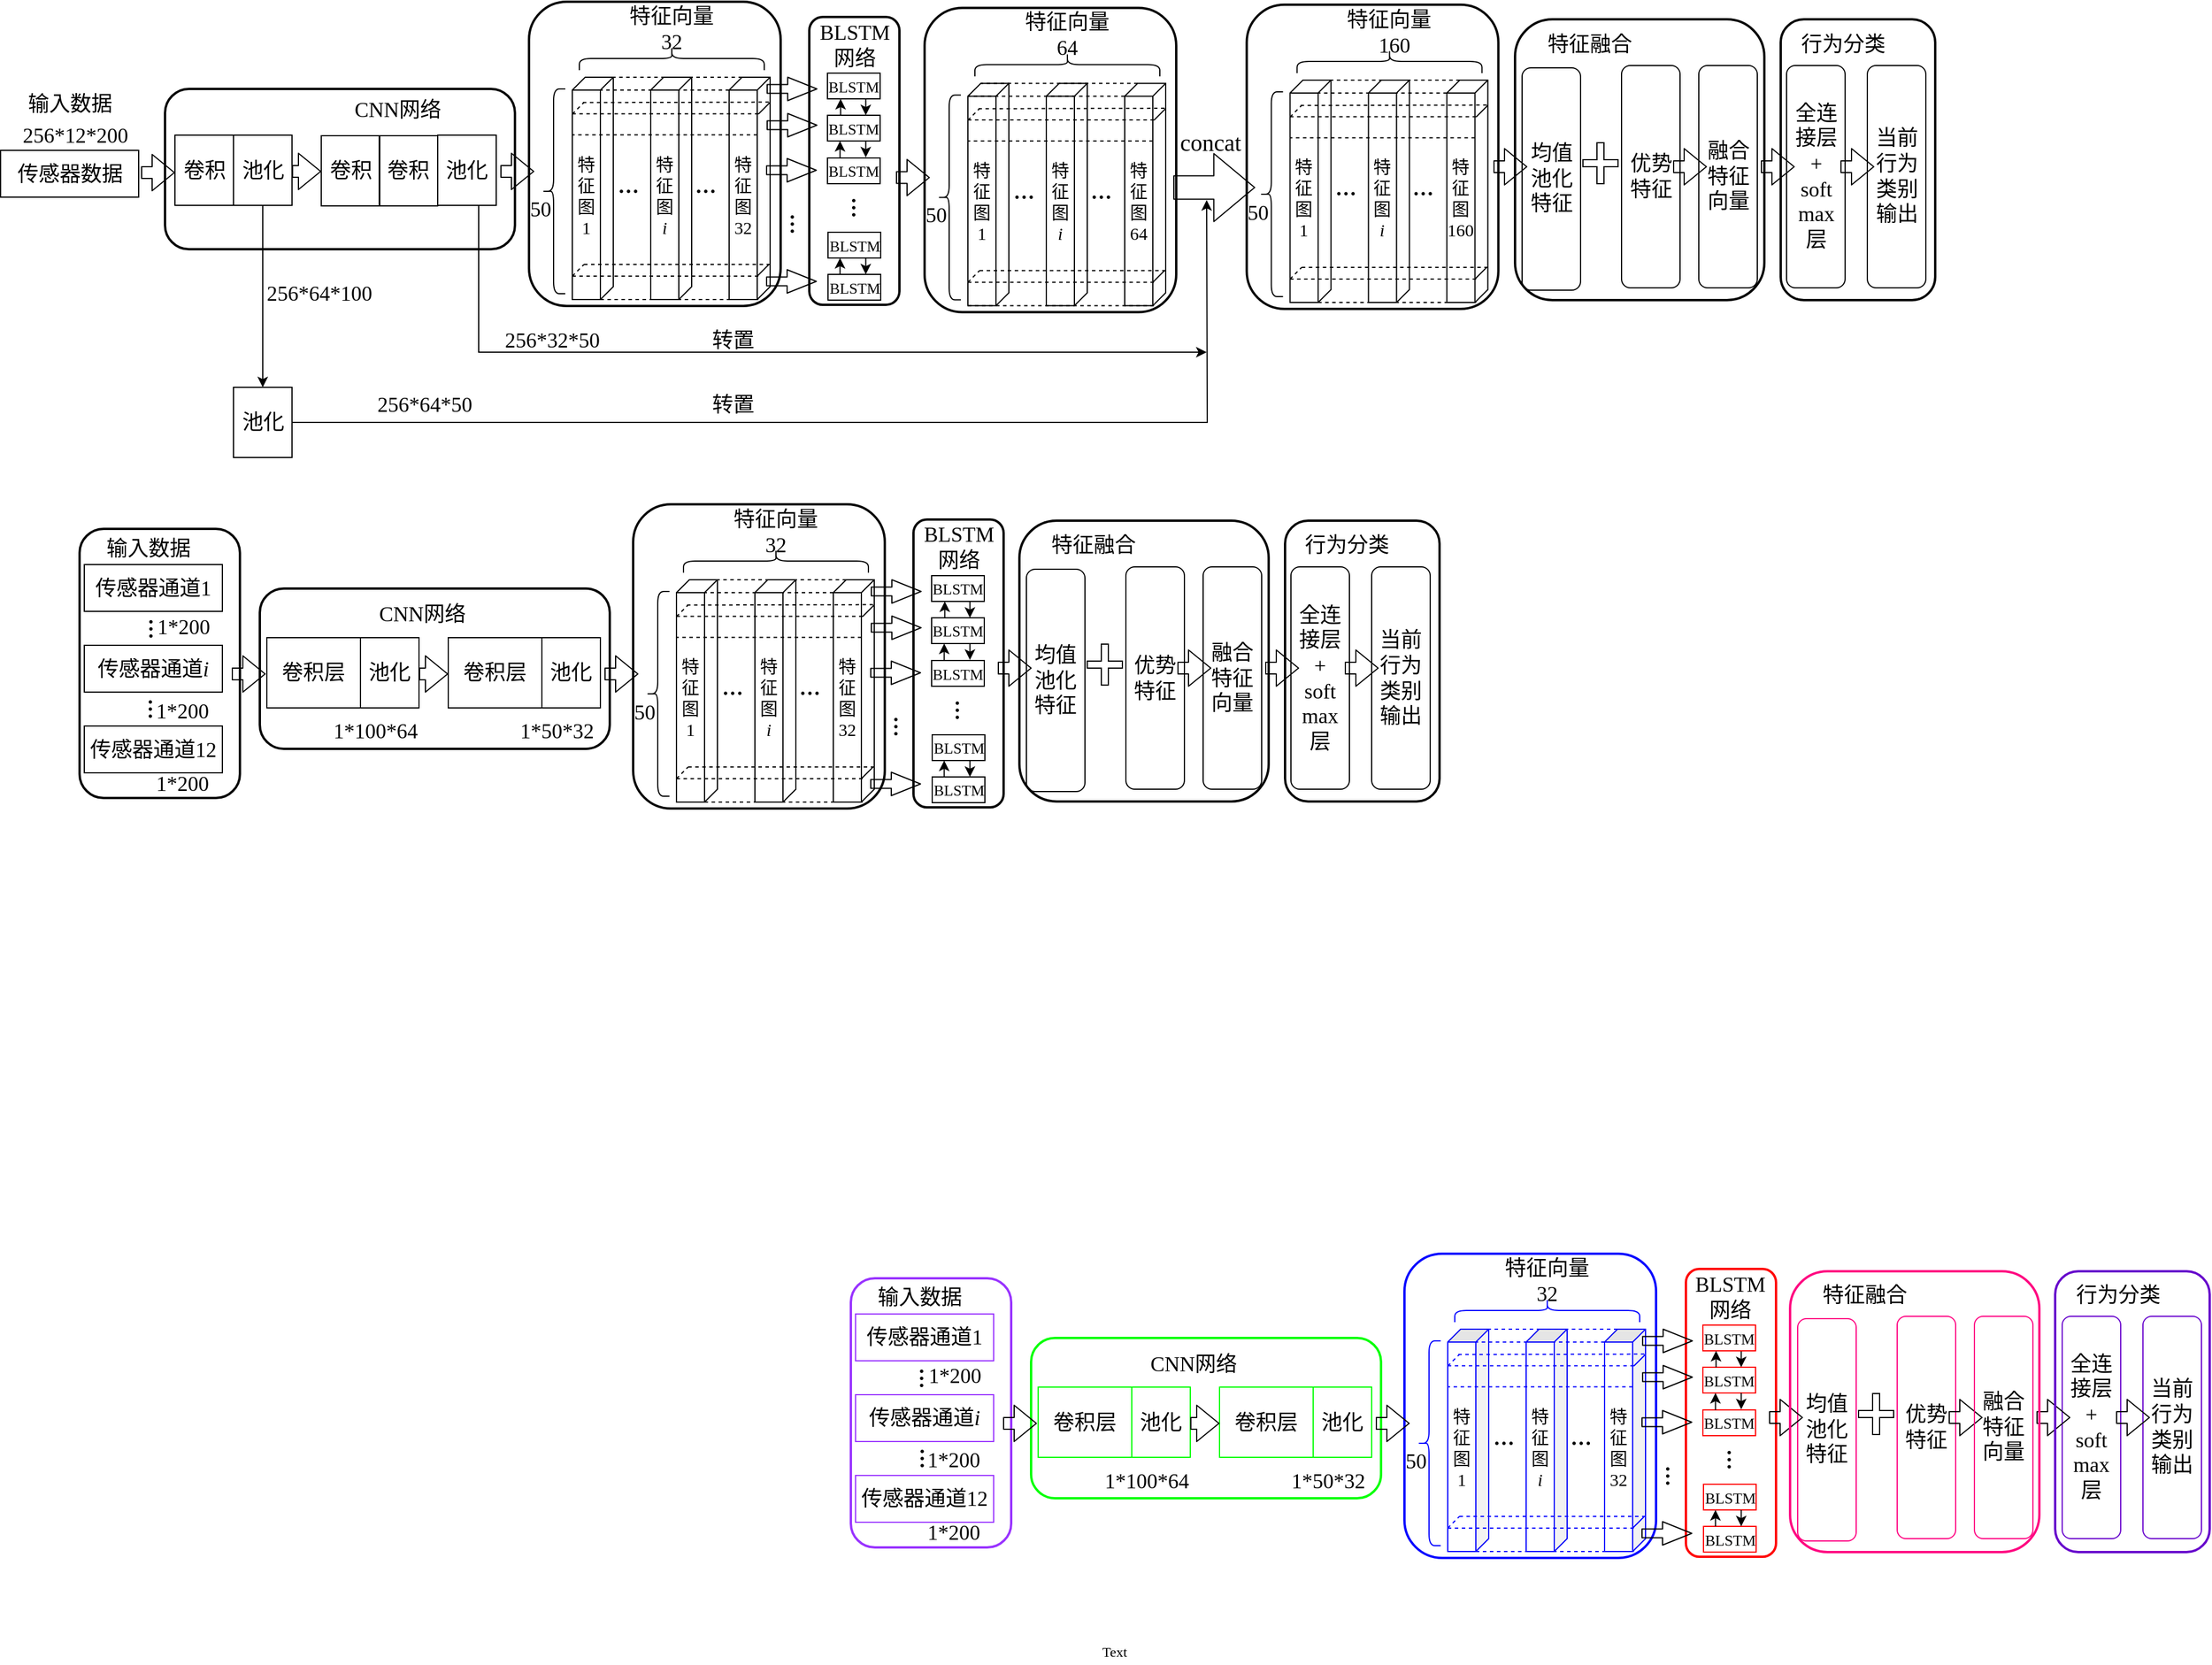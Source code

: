 <mxfile version="12.9.12" type="github">
  <diagram id="lJSEZnFhlExgmXPmysFB" name="Page-1">
    <mxGraphModel dx="2681" dy="1044" grid="1" gridSize="10" guides="1" tooltips="1" connect="1" arrows="1" fold="1" page="1" pageScale="1" pageWidth="827" pageHeight="1169" math="0" shadow="0">
      <root>
        <mxCell id="0" />
        <mxCell id="1" parent="0" />
        <mxCell id="2xV4bgSsPK4Fpn9SXGJm-24" value="" style="rounded=1;whiteSpace=wrap;html=1;fillColor=none;fontSize=18;fontFamily=Times New Roman;strokeColor=#000000;strokeWidth=2;" parent="1" vertex="1">
          <mxGeometry x="759.5" y="683" width="77" height="246" as="geometry" />
        </mxCell>
        <mxCell id="2xV4bgSsPK4Fpn9SXGJm-44" value="" style="rounded=1;whiteSpace=wrap;html=1;fillColor=none;fontFamily=Times New Roman;fontSize=18;strokeColor=#000000;strokeWidth=2;" parent="1" vertex="1">
          <mxGeometry x="520" y="670" width="215" height="260" as="geometry" />
        </mxCell>
        <mxCell id="eGzz-Rn0fV7NUqwpoASo-67" value="" style="rounded=1;whiteSpace=wrap;html=1;fillColor=none;fontSize=18;fontFamily=Times New Roman;strokeColor=#000000;strokeWidth=2;" parent="1" vertex="1">
          <mxGeometry x="201" y="742" width="299" height="137" as="geometry" />
        </mxCell>
        <mxCell id="2xV4bgSsPK4Fpn9SXGJm-2" value="" style="rounded=1;whiteSpace=wrap;html=1;fillColor=none;fontFamily=Times New Roman;strokeColor=#000000;strokeWidth=2;" parent="1" vertex="1">
          <mxGeometry x="47" y="691" width="137" height="230" as="geometry" />
        </mxCell>
        <mxCell id="ZtjSj2uJkYHvm_TxWKFo-8" value="" style="endArrow=classic;html=1;exitX=0.25;exitY=0;exitDx=0;exitDy=0;entryX=0.25;entryY=1;entryDx=0;entryDy=0;strokeColor=#000000;fontFamily=Times New Roman;" parent="1" edge="1">
          <mxGeometry width="50" height="50" relative="1" as="geometry">
            <mxPoint x="807.75" y="753" as="sourcePoint" />
            <mxPoint x="807.75" y="767" as="targetPoint" />
          </mxGeometry>
        </mxCell>
        <mxCell id="eGzz-Rn0fV7NUqwpoASo-92" value="BLSTM" style="rounded=0;whiteSpace=wrap;html=1;fillColor=none;fontFamily=Times New Roman;fontSize=13;strokeColor=#000000;" parent="1" vertex="1">
          <mxGeometry x="775" y="767" width="45" height="22" as="geometry" />
        </mxCell>
        <mxCell id="eGzz-Rn0fV7NUqwpoASo-36" value="&lt;font style=&quot;font-size: 15px&quot;&gt;特征图&lt;br&gt;1&lt;/font&gt;" style="shape=cube;whiteSpace=wrap;html=1;boundedLbl=1;backgroundOutline=1;darkOpacity=0;darkOpacity2=0;fillColor=none;direction=south;size=11;fontFamily=Times New Roman;strokeColor=#000000;strokeWidth=1;" parent="1" vertex="1">
          <mxGeometry x="557" y="734.5" width="35" height="190" as="geometry" />
        </mxCell>
        <mxCell id="eGzz-Rn0fV7NUqwpoASo-37" value="&lt;font style=&quot;font-size: 15px&quot;&gt;特征图&lt;br&gt;&lt;i&gt;i&lt;/i&gt;&lt;/font&gt;" style="shape=cube;whiteSpace=wrap;html=1;boundedLbl=1;backgroundOutline=1;darkOpacity=0;darkOpacity2=0;fillColor=none;direction=south;size=11;fontStyle=0;fontFamily=Times New Roman;strokeColor=#000000;" parent="1" vertex="1">
          <mxGeometry x="624" y="734.5" width="35" height="190" as="geometry" />
        </mxCell>
        <mxCell id="eGzz-Rn0fV7NUqwpoASo-38" value="&lt;font style=&quot;font-size: 15px&quot;&gt;特征图&lt;br&gt;32&lt;/font&gt;" style="shape=cube;whiteSpace=wrap;html=1;boundedLbl=1;backgroundOutline=1;darkOpacity=0;darkOpacity2=0;fillColor=none;direction=south;size=11;fontStyle=0;fontFamily=Times New Roman;strokeColor=#000000;" parent="1" vertex="1">
          <mxGeometry x="691" y="734.5" width="35" height="190" as="geometry" />
        </mxCell>
        <mxCell id="eGzz-Rn0fV7NUqwpoASo-44" value="卷积层" style="rounded=0;whiteSpace=wrap;html=1;fillColor=none;fontSize=18;fontFamily=Times New Roman;strokeColor=#000000;" parent="1" vertex="1">
          <mxGeometry x="207" y="784" width="80" height="60" as="geometry" />
        </mxCell>
        <mxCell id="eGzz-Rn0fV7NUqwpoASo-50" value="池化" style="rounded=0;whiteSpace=wrap;html=1;fillColor=none;fontSize=18;fontFamily=Times New Roman;strokeColor=#000000;" parent="1" vertex="1">
          <mxGeometry x="287" y="784" width="50" height="60" as="geometry" />
        </mxCell>
        <mxCell id="eGzz-Rn0fV7NUqwpoASo-52" value="BLSTM" style="rounded=0;whiteSpace=wrap;html=1;fillColor=none;fontFamily=Times New Roman;fontSize=13;strokeColor=#000000;" parent="1" vertex="1">
          <mxGeometry x="775" y="731" width="45" height="22" as="geometry" />
        </mxCell>
        <mxCell id="eGzz-Rn0fV7NUqwpoASo-64" value="卷积层" style="rounded=0;whiteSpace=wrap;html=1;fillColor=none;fontSize=18;fontFamily=Times New Roman;strokeColor=#000000;" parent="1" vertex="1">
          <mxGeometry x="362" y="784" width="80" height="60" as="geometry" />
        </mxCell>
        <mxCell id="eGzz-Rn0fV7NUqwpoASo-65" value="池化" style="rounded=0;whiteSpace=wrap;html=1;fillColor=none;fontSize=18;fontFamily=Times New Roman;strokeColor=#000000;" parent="1" vertex="1">
          <mxGeometry x="442" y="784" width="50" height="60" as="geometry" />
        </mxCell>
        <mxCell id="eGzz-Rn0fV7NUqwpoASo-68" value="CNN网络" style="text;html=1;strokeColor=none;fillColor=none;align=center;verticalAlign=middle;whiteSpace=wrap;rounded=0;fontSize=18;fontFamily=Times New Roman;" parent="1" vertex="1">
          <mxGeometry x="279.5" y="744" width="120" height="40" as="geometry" />
        </mxCell>
        <mxCell id="eGzz-Rn0fV7NUqwpoASo-70" value="1*100*64" style="text;html=1;strokeColor=none;fillColor=none;align=center;verticalAlign=middle;whiteSpace=wrap;rounded=0;fontSize=18;fontFamily=Times New Roman;" parent="1" vertex="1">
          <mxGeometry x="238" y="854" width="124" height="20" as="geometry" />
        </mxCell>
        <mxCell id="eGzz-Rn0fV7NUqwpoASo-71" value="1*50*32" style="text;html=1;strokeColor=none;fillColor=none;align=center;verticalAlign=middle;whiteSpace=wrap;rounded=0;fontSize=18;fontFamily=Times New Roman;" parent="1" vertex="1">
          <mxGeometry x="392.5" y="854" width="124" height="20" as="geometry" />
        </mxCell>
        <mxCell id="eGzz-Rn0fV7NUqwpoASo-72" value="" style="shape=curlyBracket;whiteSpace=wrap;html=1;rounded=1;fillColor=none;fontSize=18;fontFamily=Times New Roman;strokeColor=#000000;" parent="1" vertex="1">
          <mxGeometry x="531" y="744.5" width="20" height="175" as="geometry" />
        </mxCell>
        <mxCell id="eGzz-Rn0fV7NUqwpoASo-73" value="50" style="text;html=1;resizable=0;points=[];autosize=1;align=left;verticalAlign=top;spacingTop=-4;fontSize=18;fontFamily=Times New Roman;" parent="1" vertex="1">
          <mxGeometry x="518.5" y="834.5" width="30" height="20" as="geometry" />
        </mxCell>
        <mxCell id="eGzz-Rn0fV7NUqwpoASo-74" value="" style="shape=curlyBracket;whiteSpace=wrap;html=1;rounded=1;fillColor=none;fontSize=18;direction=south;fontFamily=Times New Roman;strokeColor=#000000;" parent="1" vertex="1">
          <mxGeometry x="563" y="708.5" width="158" height="20" as="geometry" />
        </mxCell>
        <mxCell id="eGzz-Rn0fV7NUqwpoASo-75" value="特征向量&lt;br&gt;&amp;nbsp; &amp;nbsp; &amp;nbsp; 32" style="text;html=1;resizable=0;points=[];autosize=1;align=left;verticalAlign=top;spacingTop=-4;fontSize=18;fontFamily=Times New Roman;" parent="1" vertex="1">
          <mxGeometry x="604" y="669.5" width="90" height="50" as="geometry" />
        </mxCell>
        <mxCell id="eGzz-Rn0fV7NUqwpoASo-76" value="" style="endArrow=none;dashed=1;html=1;fontSize=18;entryX=0;entryY=0;entryDx=11;entryDy=35;entryPerimeter=0;exitX=0;exitY=0;exitDx=11;exitDy=35;exitPerimeter=0;fontFamily=Times New Roman;strokeColor=#000000;" parent="1" source="eGzz-Rn0fV7NUqwpoASo-38" target="eGzz-Rn0fV7NUqwpoASo-36" edge="1">
          <mxGeometry width="50" height="50" relative="1" as="geometry">
            <mxPoint x="314" y="733.5" as="sourcePoint" />
            <mxPoint x="556" y="739.5" as="targetPoint" />
          </mxGeometry>
        </mxCell>
        <mxCell id="eGzz-Rn0fV7NUqwpoASo-77" value="" style="endArrow=none;dashed=1;html=1;fontSize=18;entryX=0;entryY=0;entryDx=0;entryDy=24;entryPerimeter=0;exitX=0;exitY=0;exitDx=0;exitDy=24;exitPerimeter=0;fontFamily=Times New Roman;strokeColor=#000000;" parent="1" source="eGzz-Rn0fV7NUqwpoASo-38" target="eGzz-Rn0fV7NUqwpoASo-36" edge="1">
          <mxGeometry width="50" height="50" relative="1" as="geometry">
            <mxPoint x="436" y="749.5" as="sourcePoint" />
            <mxPoint x="486" y="699.5" as="targetPoint" />
          </mxGeometry>
        </mxCell>
        <mxCell id="eGzz-Rn0fV7NUqwpoASo-78" value="" style="endArrow=none;dashed=1;html=1;fontSize=18;entryX=0.149;entryY=1;entryDx=0;entryDy=0;entryPerimeter=0;exitX=0.149;exitY=0.286;exitDx=0;exitDy=0;exitPerimeter=0;fontFamily=Times New Roman;strokeColor=#000000;" parent="1" edge="1">
          <mxGeometry width="50" height="50" relative="1" as="geometry">
            <mxPoint x="715.99" y="765.81" as="sourcePoint" />
            <mxPoint x="557" y="765.81" as="targetPoint" />
          </mxGeometry>
        </mxCell>
        <mxCell id="eGzz-Rn0fV7NUqwpoASo-79" value="" style="endArrow=none;dashed=1;html=1;fontSize=18;entryX=0.112;entryY=0.009;entryDx=0;entryDy=0;entryPerimeter=0;exitX=0.114;exitY=0.743;exitDx=0;exitDy=0;exitPerimeter=0;fontFamily=Times New Roman;strokeColor=#000000;" parent="1" source="eGzz-Rn0fV7NUqwpoASo-36" target="eGzz-Rn0fV7NUqwpoASo-38" edge="1">
          <mxGeometry width="50" height="50" relative="1" as="geometry">
            <mxPoint x="456" y="769.5" as="sourcePoint" />
            <mxPoint x="506" y="719.5" as="targetPoint" />
          </mxGeometry>
        </mxCell>
        <mxCell id="eGzz-Rn0fV7NUqwpoASo-84" value="" style="endArrow=none;dashed=1;html=1;fontSize=18;fontFamily=Times New Roman;strokeColor=#000000;" parent="1" edge="1">
          <mxGeometry width="50" height="50" relative="1" as="geometry">
            <mxPoint x="557" y="904.5" as="sourcePoint" />
            <mxPoint x="716" y="904.5" as="targetPoint" />
          </mxGeometry>
        </mxCell>
        <mxCell id="eGzz-Rn0fV7NUqwpoASo-85" value="" style="endArrow=none;dashed=1;html=1;fontSize=18;fontFamily=Times New Roman;strokeColor=#000000;" parent="1" edge="1">
          <mxGeometry width="50" height="50" relative="1" as="geometry">
            <mxPoint x="557" y="924.5" as="sourcePoint" />
            <mxPoint x="716" y="924.5" as="targetPoint" />
          </mxGeometry>
        </mxCell>
        <mxCell id="eGzz-Rn0fV7NUqwpoASo-86" value="" style="endArrow=none;dashed=1;html=1;fontSize=18;fontFamily=Times New Roman;strokeColor=#000000;" parent="1" edge="1">
          <mxGeometry width="50" height="50" relative="1" as="geometry">
            <mxPoint x="567" y="894.5" as="sourcePoint" />
            <mxPoint x="726" y="894.5" as="targetPoint" />
          </mxGeometry>
        </mxCell>
        <mxCell id="eGzz-Rn0fV7NUqwpoASo-88" value="" style="endArrow=none;html=1;fontSize=18;fontFamily=Times New Roman;strokeColor=#000000;" parent="1" edge="1">
          <mxGeometry width="50" height="50" relative="1" as="geometry">
            <mxPoint x="716" y="766" as="sourcePoint" />
            <mxPoint x="726" y="756" as="targetPoint" />
          </mxGeometry>
        </mxCell>
        <mxCell id="eGzz-Rn0fV7NUqwpoASo-89" value="" style="endArrow=none;dashed=1;html=1;fontSize=18;fontFamily=Times New Roman;strokeColor=#000000;" parent="1" edge="1">
          <mxGeometry width="50" height="50" relative="1" as="geometry">
            <mxPoint x="557" y="766" as="sourcePoint" />
            <mxPoint x="567" y="756" as="targetPoint" />
          </mxGeometry>
        </mxCell>
        <mxCell id="eGzz-Rn0fV7NUqwpoASo-90" value="" style="endArrow=none;dashed=1;html=1;fontSize=18;fontFamily=Times New Roman;strokeColor=#000000;" parent="1" edge="1">
          <mxGeometry width="50" height="50" relative="1" as="geometry">
            <mxPoint x="557" y="904.5" as="sourcePoint" />
            <mxPoint x="567" y="894.5" as="targetPoint" />
          </mxGeometry>
        </mxCell>
        <mxCell id="eGzz-Rn0fV7NUqwpoASo-91" value="" style="endArrow=none;html=1;fontSize=18;fontFamily=Times New Roman;strokeColor=#000000;" parent="1" edge="1">
          <mxGeometry width="50" height="50" relative="1" as="geometry">
            <mxPoint x="715" y="904.5" as="sourcePoint" />
            <mxPoint x="725" y="894.5" as="targetPoint" />
          </mxGeometry>
        </mxCell>
        <mxCell id="eGzz-Rn0fV7NUqwpoASo-106" value="均值池化特征" style="rounded=1;whiteSpace=wrap;html=1;fillColor=none;fontSize=18;fontFamily=Times New Roman;strokeColor=#000000;strokeWidth=1;" parent="1" vertex="1">
          <mxGeometry x="856" y="725.5" width="50" height="190" as="geometry" />
        </mxCell>
        <mxCell id="eGzz-Rn0fV7NUqwpoASo-107" value="" style="shape=cross;whiteSpace=wrap;html=1;fillColor=none;fontSize=18;fontFamily=Times New Roman;strokeColor=#000000;" parent="1" vertex="1">
          <mxGeometry x="908" y="789.5" width="30" height="35" as="geometry" />
        </mxCell>
        <mxCell id="eGzz-Rn0fV7NUqwpoASo-108" value="优势特征" style="rounded=1;whiteSpace=wrap;html=1;fillColor=none;fontSize=18;fontFamily=Times New Roman;strokeColor=#000000;" parent="1" vertex="1">
          <mxGeometry x="941" y="723.5" width="50" height="190" as="geometry" />
        </mxCell>
        <mxCell id="eGzz-Rn0fV7NUqwpoASo-109" value="全连接层&lt;br&gt;+&lt;br&gt;soft&lt;br&gt;max&lt;br&gt;层" style="rounded=1;whiteSpace=wrap;html=1;fillColor=none;fontSize=18;fontFamily=Times New Roman;strokeColor=#000000;" parent="1" vertex="1">
          <mxGeometry x="1082" y="723.5" width="50" height="190" as="geometry" />
        </mxCell>
        <mxCell id="eGzz-Rn0fV7NUqwpoASo-110" value="当前行为&lt;br&gt;类别输出" style="rounded=1;whiteSpace=wrap;html=1;fillColor=none;fontSize=18;fontFamily=Times New Roman;strokeColor=#000000;" parent="1" vertex="1">
          <mxGeometry x="1151" y="723.5" width="50" height="190" as="geometry" />
        </mxCell>
        <mxCell id="2xV4bgSsPK4Fpn9SXGJm-1" value="" style="shape=flexArrow;endArrow=classic;html=1;fontFamily=Times New Roman;strokeColor=#000000;" parent="1" edge="1">
          <mxGeometry width="50" height="50" relative="1" as="geometry">
            <mxPoint x="985" y="810" as="sourcePoint" />
            <mxPoint x="1014" y="810" as="targetPoint" />
          </mxGeometry>
        </mxCell>
        <mxCell id="2xV4bgSsPK4Fpn9SXGJm-3" value="BLSTM网络" style="text;html=1;strokeColor=none;fillColor=none;align=center;verticalAlign=middle;whiteSpace=wrap;rounded=0;fontSize=18;fontFamily=Times New Roman;" parent="1" vertex="1">
          <mxGeometry x="768.5" y="697" width="59" height="20" as="geometry" />
        </mxCell>
        <mxCell id="2xV4bgSsPK4Fpn9SXGJm-9" value="" style="endArrow=none;dashed=1;html=1;fontSize=18;entryX=0.149;entryY=1;entryDx=0;entryDy=0;entryPerimeter=0;exitX=0.149;exitY=0.286;exitDx=0;exitDy=0;exitPerimeter=0;fontFamily=Times New Roman;strokeColor=#000000;" parent="1" edge="1">
          <mxGeometry width="50" height="50" relative="1" as="geometry">
            <mxPoint x="715" y="783.81" as="sourcePoint" />
            <mxPoint x="557" y="783.81" as="targetPoint" />
          </mxGeometry>
        </mxCell>
        <mxCell id="2xV4bgSsPK4Fpn9SXGJm-12" value="传感器通道1" style="rounded=0;whiteSpace=wrap;html=1;fillColor=none;fontSize=18;fontFamily=Times New Roman;strokeColor=#000000;" parent="1" vertex="1">
          <mxGeometry x="51" y="721.5" width="118" height="40" as="geometry" />
        </mxCell>
        <mxCell id="2xV4bgSsPK4Fpn9SXGJm-14" value="传感器通道&lt;i&gt;i&lt;/i&gt;" style="rounded=0;whiteSpace=wrap;html=1;fillColor=none;fontSize=18;fontFamily=Times New Roman;strokeColor=#000000;" parent="1" vertex="1">
          <mxGeometry x="51" y="790.5" width="118" height="40" as="geometry" />
        </mxCell>
        <mxCell id="2xV4bgSsPK4Fpn9SXGJm-15" value="传感器通道12" style="rounded=0;whiteSpace=wrap;html=1;fillColor=none;fontSize=18;fontFamily=Times New Roman;strokeColor=#000000;" parent="1" vertex="1">
          <mxGeometry x="51" y="859.5" width="118" height="40" as="geometry" />
        </mxCell>
        <mxCell id="2xV4bgSsPK4Fpn9SXGJm-38" value="&lt;b&gt;…&lt;/b&gt;" style="text;html=1;strokeColor=none;fillColor=none;align=center;verticalAlign=middle;whiteSpace=wrap;rounded=0;fontFamily=Times New Roman;fontSize=18;direction=west;" parent="1" vertex="1">
          <mxGeometry x="651" y="817" width="40" height="20" as="geometry" />
        </mxCell>
        <mxCell id="2xV4bgSsPK4Fpn9SXGJm-39" value="&lt;b&gt;…&lt;/b&gt;" style="text;html=1;strokeColor=none;fillColor=none;align=center;verticalAlign=middle;whiteSpace=wrap;rounded=0;fontFamily=Times New Roman;fontSize=18;direction=west;rotation=90;strokeWidth=7;" parent="1" vertex="1">
          <mxGeometry x="92.5" y="766" width="40" height="20" as="geometry" />
        </mxCell>
        <mxCell id="2xV4bgSsPK4Fpn9SXGJm-40" value="&lt;b&gt;…&lt;/b&gt;" style="text;html=1;strokeColor=none;fillColor=none;align=center;verticalAlign=middle;whiteSpace=wrap;rounded=0;fontFamily=Times New Roman;fontSize=18;direction=west;rotation=90;" parent="1" vertex="1">
          <mxGeometry x="92.5" y="834.5" width="40" height="20" as="geometry" />
        </mxCell>
        <mxCell id="2xV4bgSsPK4Fpn9SXGJm-41" value="&lt;b&gt;…&lt;/b&gt;" style="text;html=1;strokeColor=none;fillColor=none;align=center;verticalAlign=middle;whiteSpace=wrap;rounded=0;fontFamily=Times New Roman;fontSize=18;direction=west;" parent="1" vertex="1">
          <mxGeometry x="584.5" y="817" width="40" height="20" as="geometry" />
        </mxCell>
        <mxCell id="2xV4bgSsPK4Fpn9SXGJm-42" value="&lt;b&gt;&lt;font style=&quot;font-size: 18px&quot;&gt;…&lt;/font&gt;&lt;/b&gt;" style="text;html=1;strokeColor=none;fillColor=none;align=center;verticalAlign=middle;whiteSpace=wrap;rounded=0;fontFamily=Times New Roman;fontSize=13;direction=west;rotation=90;" parent="1" vertex="1">
          <mxGeometry x="793.5" y="839" width="17" height="13" as="geometry" />
        </mxCell>
        <mxCell id="2xV4bgSsPK4Fpn9SXGJm-43" value="输入数据" style="text;html=1;strokeColor=none;fillColor=none;align=center;verticalAlign=middle;whiteSpace=wrap;rounded=0;fontFamily=Times New Roman;fontSize=18;" parent="1" vertex="1">
          <mxGeometry x="56" y="697.5" width="100" height="20" as="geometry" />
        </mxCell>
        <mxCell id="2xV4bgSsPK4Fpn9SXGJm-55" value="" style="shape=flexArrow;endArrow=classic;html=1;fontFamily=Times New Roman;fontSize=18;width=7.5;endSize=7.986;endWidth=11.528;" parent="1" edge="1">
          <mxGeometry width="50" height="50" relative="1" as="geometry">
            <mxPoint x="723" y="744.5" as="sourcePoint" />
            <mxPoint x="766.5" y="744.5" as="targetPoint" />
          </mxGeometry>
        </mxCell>
        <mxCell id="2xV4bgSsPK4Fpn9SXGJm-56" value="" style="shape=flexArrow;endArrow=classic;html=1;fontFamily=Times New Roman;fontSize=18;width=7.5;endSize=7.986;endWidth=11.528;" parent="1" edge="1">
          <mxGeometry width="50" height="50" relative="1" as="geometry">
            <mxPoint x="723" y="775.5" as="sourcePoint" />
            <mxPoint x="766.5" y="775.5" as="targetPoint" />
          </mxGeometry>
        </mxCell>
        <mxCell id="2xV4bgSsPK4Fpn9SXGJm-57" value="BLSTM" style="rounded=0;whiteSpace=wrap;html=1;fillColor=none;fontFamily=Times New Roman;fontSize=13;strokeColor=#000000;" parent="1" vertex="1">
          <mxGeometry x="775.5" y="867" width="45" height="22" as="geometry" />
        </mxCell>
        <mxCell id="2xV4bgSsPK4Fpn9SXGJm-58" value="BLSTM" style="rounded=0;whiteSpace=wrap;html=1;fillColor=none;fontFamily=Times New Roman;fontSize=13;strokeColor=#000000;" parent="1" vertex="1">
          <mxGeometry x="775.5" y="903" width="45" height="22" as="geometry" />
        </mxCell>
        <mxCell id="2xV4bgSsPK4Fpn9SXGJm-60" value="" style="shape=flexArrow;endArrow=classic;html=1;fontFamily=Times New Roman;fontSize=18;width=7.5;endSize=7.986;endWidth=11.528;" parent="1" edge="1">
          <mxGeometry width="50" height="50" relative="1" as="geometry">
            <mxPoint x="722.5" y="909" as="sourcePoint" />
            <mxPoint x="766" y="909" as="targetPoint" />
          </mxGeometry>
        </mxCell>
        <mxCell id="2xV4bgSsPK4Fpn9SXGJm-62" value="BLSTM" style="rounded=0;whiteSpace=wrap;html=1;fillColor=none;fontFamily=Times New Roman;fontSize=13;strokeColor=#000000;" parent="1" vertex="1">
          <mxGeometry x="775" y="803.5" width="45" height="22" as="geometry" />
        </mxCell>
        <mxCell id="2xV4bgSsPK4Fpn9SXGJm-67" value="" style="shape=flexArrow;endArrow=classic;html=1;fontFamily=Times New Roman;fontSize=18;width=7.5;endSize=7.986;endWidth=11.528;" parent="1" edge="1">
          <mxGeometry width="50" height="50" relative="1" as="geometry">
            <mxPoint x="722.5" y="814" as="sourcePoint" />
            <mxPoint x="766" y="814" as="targetPoint" />
          </mxGeometry>
        </mxCell>
        <mxCell id="2xV4bgSsPK4Fpn9SXGJm-68" value="1*200" style="text;html=1;strokeColor=none;fillColor=none;align=center;verticalAlign=middle;whiteSpace=wrap;rounded=0;fontFamily=Times New Roman;fontSize=18;" parent="1" vertex="1">
          <mxGeometry x="116" y="764.5" width="40" height="20" as="geometry" />
        </mxCell>
        <mxCell id="2xV4bgSsPK4Fpn9SXGJm-69" value="1*200" style="text;html=1;strokeColor=none;fillColor=none;align=center;verticalAlign=middle;whiteSpace=wrap;rounded=0;fontFamily=Times New Roman;fontSize=18;" parent="1" vertex="1">
          <mxGeometry x="115" y="836.5" width="40" height="20" as="geometry" />
        </mxCell>
        <mxCell id="2xV4bgSsPK4Fpn9SXGJm-70" value="1*200" style="text;html=1;strokeColor=none;fillColor=none;align=center;verticalAlign=middle;whiteSpace=wrap;rounded=0;fontFamily=Times New Roman;fontSize=18;" parent="1" vertex="1">
          <mxGeometry x="115" y="898.5" width="40" height="20" as="geometry" />
        </mxCell>
        <mxCell id="2xV4bgSsPK4Fpn9SXGJm-72" value="" style="shape=flexArrow;endArrow=classic;html=1;fontFamily=Times New Roman;strokeColor=#000000;" parent="1" edge="1">
          <mxGeometry width="50" height="50" relative="1" as="geometry">
            <mxPoint x="831.5" y="810" as="sourcePoint" />
            <mxPoint x="860.5" y="810" as="targetPoint" />
          </mxGeometry>
        </mxCell>
        <mxCell id="2xV4bgSsPK4Fpn9SXGJm-73" value="" style="shape=flexArrow;endArrow=classic;html=1;fontFamily=Times New Roman;strokeColor=#000000;" parent="1" edge="1">
          <mxGeometry width="50" height="50" relative="1" as="geometry">
            <mxPoint x="495.5" y="815" as="sourcePoint" />
            <mxPoint x="524.5" y="815" as="targetPoint" />
          </mxGeometry>
        </mxCell>
        <mxCell id="2xV4bgSsPK4Fpn9SXGJm-75" value="" style="shape=flexArrow;endArrow=classic;html=1;fontFamily=Times New Roman;" parent="1" edge="1">
          <mxGeometry width="50" height="50" relative="1" as="geometry">
            <mxPoint x="177.0" y="815" as="sourcePoint" />
            <mxPoint x="206" y="815" as="targetPoint" />
          </mxGeometry>
        </mxCell>
        <mxCell id="2xV4bgSsPK4Fpn9SXGJm-77" value="" style="shape=flexArrow;endArrow=classic;html=1;fontFamily=Times New Roman;" parent="1" edge="1">
          <mxGeometry width="50" height="50" relative="1" as="geometry">
            <mxPoint x="337.0" y="815" as="sourcePoint" />
            <mxPoint x="362" y="815" as="targetPoint" />
          </mxGeometry>
        </mxCell>
        <mxCell id="2xV4bgSsPK4Fpn9SXGJm-98" value="&lt;b&gt;…&lt;/b&gt;" style="text;html=1;strokeColor=none;fillColor=none;align=center;verticalAlign=middle;whiteSpace=wrap;rounded=0;fontFamily=Times New Roman;fontSize=18;direction=west;rotation=90;" parent="1" vertex="1">
          <mxGeometry x="729.5" y="854.5" width="40" height="10" as="geometry" />
        </mxCell>
        <mxCell id="ZtjSj2uJkYHvm_TxWKFo-5" value="" style="endArrow=classic;html=1;exitX=0.25;exitY=0;exitDx=0;exitDy=0;entryX=0.25;entryY=1;entryDx=0;entryDy=0;strokeColor=#000000;fontFamily=Times New Roman;" parent="1" source="eGzz-Rn0fV7NUqwpoASo-92" target="eGzz-Rn0fV7NUqwpoASo-52" edge="1">
          <mxGeometry width="50" height="50" relative="1" as="geometry">
            <mxPoint x="674" y="799" as="sourcePoint" />
            <mxPoint x="724" y="749" as="targetPoint" />
          </mxGeometry>
        </mxCell>
        <mxCell id="ZtjSj2uJkYHvm_TxWKFo-6" value="" style="endArrow=classic;html=1;exitX=0.25;exitY=0;exitDx=0;exitDy=0;entryX=0.25;entryY=1;entryDx=0;entryDy=0;strokeColor=#000000;fontFamily=Times New Roman;" parent="1" edge="1">
          <mxGeometry width="50" height="50" relative="1" as="geometry">
            <mxPoint x="785.75" y="803.5" as="sourcePoint" />
            <mxPoint x="785.75" y="789" as="targetPoint" />
          </mxGeometry>
        </mxCell>
        <mxCell id="ZtjSj2uJkYHvm_TxWKFo-7" value="" style="endArrow=classic;html=1;exitX=0.25;exitY=0;exitDx=0;exitDy=0;entryX=0.25;entryY=1;entryDx=0;entryDy=0;strokeColor=#000000;fontFamily=Times New Roman;" parent="1" edge="1">
          <mxGeometry width="50" height="50" relative="1" as="geometry">
            <mxPoint x="785.75" y="903" as="sourcePoint" />
            <mxPoint x="785.75" y="889" as="targetPoint" />
          </mxGeometry>
        </mxCell>
        <mxCell id="ZtjSj2uJkYHvm_TxWKFo-10" value="" style="endArrow=classic;html=1;exitX=0.25;exitY=0;exitDx=0;exitDy=0;entryX=0.25;entryY=1;entryDx=0;entryDy=0;strokeColor=#000000;fontFamily=Times New Roman;" parent="1" edge="1">
          <mxGeometry width="50" height="50" relative="1" as="geometry">
            <mxPoint x="807.75" y="789" as="sourcePoint" />
            <mxPoint x="807.75" y="803" as="targetPoint" />
          </mxGeometry>
        </mxCell>
        <mxCell id="ZtjSj2uJkYHvm_TxWKFo-11" value="" style="endArrow=classic;html=1;exitX=0.25;exitY=0;exitDx=0;exitDy=0;entryX=0.25;entryY=1;entryDx=0;entryDy=0;strokeColor=#000000;fontFamily=Times New Roman;" parent="1" edge="1">
          <mxGeometry width="50" height="50" relative="1" as="geometry">
            <mxPoint x="807.75" y="889" as="sourcePoint" />
            <mxPoint x="807.75" y="903" as="targetPoint" />
          </mxGeometry>
        </mxCell>
        <mxCell id="ZtjSj2uJkYHvm_TxWKFo-13" value="" style="shape=flexArrow;endArrow=classic;html=1;fontFamily=Times New Roman;strokeColor=#000000;" parent="1" edge="1">
          <mxGeometry width="50" height="50" relative="1" as="geometry">
            <mxPoint x="1128" y="810" as="sourcePoint" />
            <mxPoint x="1157" y="810" as="targetPoint" />
          </mxGeometry>
        </mxCell>
        <mxCell id="ZtjSj2uJkYHvm_TxWKFo-15" value="特征融合" style="text;html=1;strokeColor=none;fillColor=none;align=center;verticalAlign=middle;whiteSpace=wrap;rounded=0;fontSize=18;fontFamily=Times New Roman;" parent="1" vertex="1">
          <mxGeometry x="874" y="695" width="79" height="20" as="geometry" />
        </mxCell>
        <mxCell id="3uppgYlmmr_DsJyYe-Iu-1" value="融合特征向量" style="rounded=1;whiteSpace=wrap;html=1;fillColor=none;fontSize=18;fontFamily=Times New Roman;strokeColor=#000000;" parent="1" vertex="1">
          <mxGeometry x="1007" y="723.5" width="50" height="190" as="geometry" />
        </mxCell>
        <mxCell id="3uppgYlmmr_DsJyYe-Iu-2" value="" style="shape=flexArrow;endArrow=classic;html=1;fontFamily=Times New Roman;strokeColor=#000000;" parent="1" edge="1">
          <mxGeometry width="50" height="50" relative="1" as="geometry">
            <mxPoint x="1060" y="810" as="sourcePoint" />
            <mxPoint x="1089" y="810" as="targetPoint" />
          </mxGeometry>
        </mxCell>
        <mxCell id="YC8aZW9m34SwdmUY51Wp-1" value="" style="rounded=1;whiteSpace=wrap;html=1;fillColor=none;strokeWidth=2;fontFamily=Times New Roman;" parent="1" vertex="1">
          <mxGeometry x="850" y="684" width="213" height="240" as="geometry" />
        </mxCell>
        <mxCell id="YC8aZW9m34SwdmUY51Wp-3" value="" style="rounded=1;whiteSpace=wrap;html=1;fillColor=none;strokeWidth=2;fontFamily=Times New Roman;" parent="1" vertex="1">
          <mxGeometry x="1077" y="684" width="132" height="240" as="geometry" />
        </mxCell>
        <mxCell id="YC8aZW9m34SwdmUY51Wp-4" value="&lt;font style=&quot;font-size: 18px&quot;&gt;行为分类&lt;/font&gt;" style="text;html=1;strokeColor=none;fillColor=none;align=center;verticalAlign=middle;whiteSpace=wrap;rounded=0;fontFamily=Times New Roman;" parent="1" vertex="1">
          <mxGeometry x="1090" y="695" width="80" height="20" as="geometry" />
        </mxCell>
        <mxCell id="YC8aZW9m34SwdmUY51Wp-81" value="Text" style="text;html=1;align=center;verticalAlign=middle;resizable=0;points=[];;autosize=1;fontFamily=Times New Roman;" parent="1" vertex="1">
          <mxGeometry x="911" y="1641" width="40" height="20" as="geometry" />
        </mxCell>
        <mxCell id="YC8aZW9m34SwdmUY51Wp-84" value="" style="rounded=1;whiteSpace=wrap;html=1;fillColor=none;fontSize=18;fontFamily=Times New Roman;strokeColor=#FF0000;strokeWidth=2;" parent="1" vertex="1">
          <mxGeometry x="1419.5" y="1323.5" width="77" height="246" as="geometry" />
        </mxCell>
        <mxCell id="YC8aZW9m34SwdmUY51Wp-85" value="" style="rounded=1;whiteSpace=wrap;html=1;fillColor=none;fontFamily=Times New Roman;fontSize=18;strokeColor=#0000FF;strokeWidth=2;" parent="1" vertex="1">
          <mxGeometry x="1179" y="1310.5" width="215" height="260" as="geometry" />
        </mxCell>
        <mxCell id="YC8aZW9m34SwdmUY51Wp-86" value="" style="rounded=1;whiteSpace=wrap;html=1;fillColor=none;fontSize=18;fontFamily=Times New Roman;strokeColor=#00FF00;strokeWidth=2;" parent="1" vertex="1">
          <mxGeometry x="860" y="1382.5" width="299" height="137" as="geometry" />
        </mxCell>
        <mxCell id="YC8aZW9m34SwdmUY51Wp-87" value="" style="rounded=1;whiteSpace=wrap;html=1;fillColor=none;fontFamily=Times New Roman;strokeColor=#9933FF;strokeWidth=2;" parent="1" vertex="1">
          <mxGeometry x="706" y="1331.5" width="137" height="230" as="geometry" />
        </mxCell>
        <mxCell id="YC8aZW9m34SwdmUY51Wp-88" value="" style="endArrow=classic;html=1;exitX=0.25;exitY=0;exitDx=0;exitDy=0;entryX=0.25;entryY=1;entryDx=0;entryDy=0;strokeColor=#000000;fontFamily=Times New Roman;" parent="1" edge="1">
          <mxGeometry width="50" height="50" relative="1" as="geometry">
            <mxPoint x="1466.75" y="1393.5" as="sourcePoint" />
            <mxPoint x="1466.75" y="1407.5" as="targetPoint" />
          </mxGeometry>
        </mxCell>
        <mxCell id="YC8aZW9m34SwdmUY51Wp-89" value="BLSTM" style="rounded=0;whiteSpace=wrap;html=1;fillColor=none;fontFamily=Times New Roman;fontSize=13;strokeColor=#FF0000;" parent="1" vertex="1">
          <mxGeometry x="1434" y="1407.5" width="45" height="22" as="geometry" />
        </mxCell>
        <mxCell id="YC8aZW9m34SwdmUY51Wp-90" value="&lt;font style=&quot;font-size: 15px&quot;&gt;特征图&lt;br&gt;1&lt;/font&gt;" style="shape=cube;whiteSpace=wrap;html=1;boundedLbl=1;backgroundOutline=1;darkOpacity=0.05;darkOpacity2=0.1;fillColor=none;direction=south;size=11;fontFamily=Times New Roman;strokeColor=#0000FF;strokeWidth=1;" parent="1" vertex="1">
          <mxGeometry x="1216" y="1375" width="35" height="190" as="geometry" />
        </mxCell>
        <mxCell id="YC8aZW9m34SwdmUY51Wp-91" value="&lt;font style=&quot;font-size: 15px&quot;&gt;特征图&lt;br&gt;&lt;i&gt;i&lt;/i&gt;&lt;/font&gt;" style="shape=cube;whiteSpace=wrap;html=1;boundedLbl=1;backgroundOutline=1;darkOpacity=0.05;darkOpacity2=0.1;fillColor=none;direction=south;size=11;fontStyle=0;fontFamily=Times New Roman;strokeColor=#0000FF;" parent="1" vertex="1">
          <mxGeometry x="1283" y="1375" width="35" height="190" as="geometry" />
        </mxCell>
        <mxCell id="YC8aZW9m34SwdmUY51Wp-92" value="&lt;font style=&quot;font-size: 15px&quot;&gt;特征图&lt;br&gt;32&lt;/font&gt;" style="shape=cube;whiteSpace=wrap;html=1;boundedLbl=1;backgroundOutline=1;darkOpacity=0.05;darkOpacity2=0.1;fillColor=none;direction=south;size=11;fontStyle=0;fontFamily=Times New Roman;strokeColor=#0000FF;" parent="1" vertex="1">
          <mxGeometry x="1350" y="1375" width="35" height="190" as="geometry" />
        </mxCell>
        <mxCell id="YC8aZW9m34SwdmUY51Wp-93" value="卷积层" style="rounded=0;whiteSpace=wrap;html=1;fillColor=none;fontSize=18;fontFamily=Times New Roman;strokeColor=#00FF00;" parent="1" vertex="1">
          <mxGeometry x="866" y="1424.5" width="80" height="60" as="geometry" />
        </mxCell>
        <mxCell id="YC8aZW9m34SwdmUY51Wp-94" value="池化" style="rounded=0;whiteSpace=wrap;html=1;fillColor=none;fontSize=18;fontFamily=Times New Roman;strokeColor=#00FF00;" parent="1" vertex="1">
          <mxGeometry x="946" y="1424.5" width="50" height="60" as="geometry" />
        </mxCell>
        <mxCell id="YC8aZW9m34SwdmUY51Wp-95" value="BLSTM" style="rounded=0;whiteSpace=wrap;html=1;fillColor=none;fontFamily=Times New Roman;fontSize=13;strokeColor=#FF0000;" parent="1" vertex="1">
          <mxGeometry x="1434" y="1371.5" width="45" height="22" as="geometry" />
        </mxCell>
        <mxCell id="YC8aZW9m34SwdmUY51Wp-96" value="卷积层" style="rounded=0;whiteSpace=wrap;html=1;fillColor=none;fontSize=18;fontFamily=Times New Roman;strokeColor=#00FF00;" parent="1" vertex="1">
          <mxGeometry x="1021" y="1424.5" width="80" height="60" as="geometry" />
        </mxCell>
        <mxCell id="YC8aZW9m34SwdmUY51Wp-97" value="池化" style="rounded=0;whiteSpace=wrap;html=1;fillColor=none;fontSize=18;fontFamily=Times New Roman;strokeColor=#00FF00;" parent="1" vertex="1">
          <mxGeometry x="1101" y="1424.5" width="50" height="60" as="geometry" />
        </mxCell>
        <mxCell id="YC8aZW9m34SwdmUY51Wp-98" value="CNN网络" style="text;html=1;strokeColor=none;fillColor=none;align=center;verticalAlign=middle;whiteSpace=wrap;rounded=0;fontSize=18;fontFamily=Times New Roman;" parent="1" vertex="1">
          <mxGeometry x="938.5" y="1384.5" width="120" height="40" as="geometry" />
        </mxCell>
        <mxCell id="YC8aZW9m34SwdmUY51Wp-99" value="1*100*64" style="text;html=1;strokeColor=none;fillColor=none;align=center;verticalAlign=middle;whiteSpace=wrap;rounded=0;fontSize=18;fontFamily=Times New Roman;" parent="1" vertex="1">
          <mxGeometry x="897" y="1494.5" width="124" height="20" as="geometry" />
        </mxCell>
        <mxCell id="YC8aZW9m34SwdmUY51Wp-100" value="1*50*32" style="text;html=1;strokeColor=none;fillColor=none;align=center;verticalAlign=middle;whiteSpace=wrap;rounded=0;fontSize=18;fontFamily=Times New Roman;" parent="1" vertex="1">
          <mxGeometry x="1051.5" y="1494.5" width="124" height="20" as="geometry" />
        </mxCell>
        <mxCell id="YC8aZW9m34SwdmUY51Wp-101" value="" style="shape=curlyBracket;whiteSpace=wrap;html=1;rounded=1;fillColor=none;fontSize=18;fontFamily=Times New Roman;strokeColor=#0000FF;" parent="1" vertex="1">
          <mxGeometry x="1190" y="1385" width="20" height="175" as="geometry" />
        </mxCell>
        <mxCell id="YC8aZW9m34SwdmUY51Wp-102" value="50" style="text;html=1;resizable=0;points=[];autosize=1;align=left;verticalAlign=top;spacingTop=-4;fontSize=18;fontFamily=Times New Roman;strokeColor=none;" parent="1" vertex="1">
          <mxGeometry x="1177.5" y="1475" width="30" height="20" as="geometry" />
        </mxCell>
        <mxCell id="YC8aZW9m34SwdmUY51Wp-103" value="" style="shape=curlyBracket;whiteSpace=wrap;html=1;rounded=1;fillColor=none;fontSize=18;direction=south;fontFamily=Times New Roman;strokeColor=#0000FF;" parent="1" vertex="1">
          <mxGeometry x="1222" y="1349" width="158" height="20" as="geometry" />
        </mxCell>
        <mxCell id="YC8aZW9m34SwdmUY51Wp-104" value="特征向量&lt;br&gt;&amp;nbsp; &amp;nbsp; &amp;nbsp; 32" style="text;html=1;resizable=0;points=[];autosize=1;align=left;verticalAlign=top;spacingTop=-4;fontSize=18;fontFamily=Times New Roman;strokeColor=none;" parent="1" vertex="1">
          <mxGeometry x="1263" y="1310" width="90" height="50" as="geometry" />
        </mxCell>
        <mxCell id="YC8aZW9m34SwdmUY51Wp-105" value="" style="endArrow=none;dashed=1;html=1;fontSize=18;entryX=0;entryY=0;entryDx=11;entryDy=35;entryPerimeter=0;exitX=0;exitY=0;exitDx=11;exitDy=35;exitPerimeter=0;fontFamily=Times New Roman;strokeColor=#0000FF;" parent="1" source="YC8aZW9m34SwdmUY51Wp-92" target="YC8aZW9m34SwdmUY51Wp-90" edge="1">
          <mxGeometry width="50" height="50" relative="1" as="geometry">
            <mxPoint x="973" y="1374" as="sourcePoint" />
            <mxPoint x="1215" y="1380" as="targetPoint" />
          </mxGeometry>
        </mxCell>
        <mxCell id="YC8aZW9m34SwdmUY51Wp-106" value="" style="endArrow=none;dashed=1;html=1;fontSize=18;entryX=0;entryY=0;entryDx=0;entryDy=24;entryPerimeter=0;exitX=0;exitY=0;exitDx=0;exitDy=24;exitPerimeter=0;fontFamily=Times New Roman;strokeColor=#0000FF;" parent="1" source="YC8aZW9m34SwdmUY51Wp-92" target="YC8aZW9m34SwdmUY51Wp-90" edge="1">
          <mxGeometry width="50" height="50" relative="1" as="geometry">
            <mxPoint x="1095" y="1390" as="sourcePoint" />
            <mxPoint x="1145" y="1340" as="targetPoint" />
          </mxGeometry>
        </mxCell>
        <mxCell id="YC8aZW9m34SwdmUY51Wp-107" value="" style="endArrow=none;dashed=1;html=1;fontSize=18;entryX=0.149;entryY=1;entryDx=0;entryDy=0;entryPerimeter=0;exitX=0.149;exitY=0.286;exitDx=0;exitDy=0;exitPerimeter=0;fontFamily=Times New Roman;strokeColor=#0000FF;" parent="1" edge="1">
          <mxGeometry width="50" height="50" relative="1" as="geometry">
            <mxPoint x="1374.99" y="1406.31" as="sourcePoint" />
            <mxPoint x="1216" y="1406.31" as="targetPoint" />
          </mxGeometry>
        </mxCell>
        <mxCell id="YC8aZW9m34SwdmUY51Wp-108" value="" style="endArrow=none;dashed=1;html=1;fontSize=18;entryX=0.112;entryY=0.009;entryDx=0;entryDy=0;entryPerimeter=0;exitX=0.114;exitY=0.743;exitDx=0;exitDy=0;exitPerimeter=0;fontFamily=Times New Roman;strokeColor=#0000FF;" parent="1" source="YC8aZW9m34SwdmUY51Wp-90" target="YC8aZW9m34SwdmUY51Wp-92" edge="1">
          <mxGeometry width="50" height="50" relative="1" as="geometry">
            <mxPoint x="1115" y="1410" as="sourcePoint" />
            <mxPoint x="1165" y="1360" as="targetPoint" />
          </mxGeometry>
        </mxCell>
        <mxCell id="YC8aZW9m34SwdmUY51Wp-109" value="" style="endArrow=none;dashed=1;html=1;fontSize=18;fontFamily=Times New Roman;strokeColor=#0000FF;" parent="1" edge="1">
          <mxGeometry width="50" height="50" relative="1" as="geometry">
            <mxPoint x="1216" y="1545" as="sourcePoint" />
            <mxPoint x="1375" y="1545" as="targetPoint" />
          </mxGeometry>
        </mxCell>
        <mxCell id="YC8aZW9m34SwdmUY51Wp-110" value="" style="endArrow=none;dashed=1;html=1;fontSize=18;fontFamily=Times New Roman;strokeColor=#0000FF;" parent="1" edge="1">
          <mxGeometry width="50" height="50" relative="1" as="geometry">
            <mxPoint x="1216" y="1565" as="sourcePoint" />
            <mxPoint x="1375" y="1565" as="targetPoint" />
          </mxGeometry>
        </mxCell>
        <mxCell id="YC8aZW9m34SwdmUY51Wp-111" value="" style="endArrow=none;dashed=1;html=1;fontSize=18;fontFamily=Times New Roman;strokeColor=#0000FF;" parent="1" edge="1">
          <mxGeometry width="50" height="50" relative="1" as="geometry">
            <mxPoint x="1226" y="1535" as="sourcePoint" />
            <mxPoint x="1385" y="1535" as="targetPoint" />
          </mxGeometry>
        </mxCell>
        <mxCell id="YC8aZW9m34SwdmUY51Wp-112" value="" style="endArrow=none;html=1;fontSize=18;fontFamily=Times New Roman;strokeColor=#0000FF;" parent="1" edge="1">
          <mxGeometry width="50" height="50" relative="1" as="geometry">
            <mxPoint x="1375" y="1406.5" as="sourcePoint" />
            <mxPoint x="1385" y="1396.5" as="targetPoint" />
          </mxGeometry>
        </mxCell>
        <mxCell id="YC8aZW9m34SwdmUY51Wp-113" value="" style="endArrow=none;dashed=1;html=1;fontSize=18;fontFamily=Times New Roman;strokeColor=#0000FF;" parent="1" edge="1">
          <mxGeometry width="50" height="50" relative="1" as="geometry">
            <mxPoint x="1216" y="1406.5" as="sourcePoint" />
            <mxPoint x="1226" y="1396.5" as="targetPoint" />
          </mxGeometry>
        </mxCell>
        <mxCell id="YC8aZW9m34SwdmUY51Wp-114" value="" style="endArrow=none;dashed=1;html=1;fontSize=18;fontFamily=Times New Roman;strokeColor=#0000FF;" parent="1" edge="1">
          <mxGeometry width="50" height="50" relative="1" as="geometry">
            <mxPoint x="1216" y="1545" as="sourcePoint" />
            <mxPoint x="1226" y="1535" as="targetPoint" />
          </mxGeometry>
        </mxCell>
        <mxCell id="YC8aZW9m34SwdmUY51Wp-115" value="" style="endArrow=none;html=1;fontSize=18;fontFamily=Times New Roman;strokeColor=#0000FF;" parent="1" edge="1">
          <mxGeometry width="50" height="50" relative="1" as="geometry">
            <mxPoint x="1374" y="1545" as="sourcePoint" />
            <mxPoint x="1384" y="1535" as="targetPoint" />
          </mxGeometry>
        </mxCell>
        <mxCell id="YC8aZW9m34SwdmUY51Wp-116" value="均值池化特征" style="rounded=1;whiteSpace=wrap;html=1;fillColor=none;fontSize=18;fontFamily=Times New Roman;strokeColor=#FF0080;strokeWidth=1;" parent="1" vertex="1">
          <mxGeometry x="1515" y="1366" width="50" height="190" as="geometry" />
        </mxCell>
        <mxCell id="YC8aZW9m34SwdmUY51Wp-117" value="" style="shape=cross;whiteSpace=wrap;html=1;fillColor=none;fontSize=18;fontFamily=Times New Roman;strokeColor=#000000;" parent="1" vertex="1">
          <mxGeometry x="1567" y="1430" width="30" height="35" as="geometry" />
        </mxCell>
        <mxCell id="YC8aZW9m34SwdmUY51Wp-118" value="优势特征" style="rounded=1;whiteSpace=wrap;html=1;fillColor=none;fontSize=18;fontFamily=Times New Roman;strokeColor=#FF0080;" parent="1" vertex="1">
          <mxGeometry x="1600" y="1364" width="50" height="190" as="geometry" />
        </mxCell>
        <mxCell id="YC8aZW9m34SwdmUY51Wp-119" value="全连接层&lt;br&gt;+&lt;br&gt;soft&lt;br&gt;max&lt;br&gt;层" style="rounded=1;whiteSpace=wrap;html=1;fillColor=none;fontSize=18;fontFamily=Times New Roman;strokeColor=#6600CC;" parent="1" vertex="1">
          <mxGeometry x="1741" y="1364" width="50" height="190" as="geometry" />
        </mxCell>
        <mxCell id="YC8aZW9m34SwdmUY51Wp-120" value="当前行为&lt;br&gt;类别输出" style="rounded=1;whiteSpace=wrap;html=1;fillColor=none;fontSize=18;fontFamily=Times New Roman;strokeColor=#6600CC;" parent="1" vertex="1">
          <mxGeometry x="1810" y="1364" width="50" height="190" as="geometry" />
        </mxCell>
        <mxCell id="YC8aZW9m34SwdmUY51Wp-121" value="" style="shape=flexArrow;endArrow=classic;html=1;fontFamily=Times New Roman;strokeColor=#000000;" parent="1" edge="1">
          <mxGeometry width="50" height="50" relative="1" as="geometry">
            <mxPoint x="1644" y="1450.5" as="sourcePoint" />
            <mxPoint x="1673" y="1450.5" as="targetPoint" />
          </mxGeometry>
        </mxCell>
        <mxCell id="YC8aZW9m34SwdmUY51Wp-122" value="BLSTM网络" style="text;html=1;strokeColor=none;fillColor=none;align=center;verticalAlign=middle;whiteSpace=wrap;rounded=0;fontSize=18;fontFamily=Times New Roman;" parent="1" vertex="1">
          <mxGeometry x="1427.5" y="1337.5" width="59" height="20" as="geometry" />
        </mxCell>
        <mxCell id="YC8aZW9m34SwdmUY51Wp-123" value="" style="endArrow=none;dashed=1;html=1;fontSize=18;entryX=0.149;entryY=1;entryDx=0;entryDy=0;entryPerimeter=0;exitX=0.149;exitY=0.286;exitDx=0;exitDy=0;exitPerimeter=0;fontFamily=Times New Roman;strokeColor=#0000FF;" parent="1" edge="1">
          <mxGeometry width="50" height="50" relative="1" as="geometry">
            <mxPoint x="1374" y="1424.31" as="sourcePoint" />
            <mxPoint x="1216" y="1424.31" as="targetPoint" />
          </mxGeometry>
        </mxCell>
        <mxCell id="YC8aZW9m34SwdmUY51Wp-124" value="传感器通道1" style="rounded=0;whiteSpace=wrap;html=1;fillColor=none;fontSize=18;fontFamily=Times New Roman;strokeColor=#9933FF;" parent="1" vertex="1">
          <mxGeometry x="710" y="1362" width="118" height="40" as="geometry" />
        </mxCell>
        <mxCell id="YC8aZW9m34SwdmUY51Wp-125" value="传感器通道&lt;i&gt;i&lt;/i&gt;" style="rounded=0;whiteSpace=wrap;html=1;fillColor=none;fontSize=18;fontFamily=Times New Roman;strokeColor=#9933FF;" parent="1" vertex="1">
          <mxGeometry x="710" y="1431" width="118" height="40" as="geometry" />
        </mxCell>
        <mxCell id="YC8aZW9m34SwdmUY51Wp-126" value="传感器通道12" style="rounded=0;whiteSpace=wrap;html=1;fillColor=none;fontSize=18;fontFamily=Times New Roman;strokeColor=#9933FF;" parent="1" vertex="1">
          <mxGeometry x="710" y="1500" width="118" height="40" as="geometry" />
        </mxCell>
        <mxCell id="YC8aZW9m34SwdmUY51Wp-127" value="&lt;b&gt;…&lt;/b&gt;" style="text;html=1;strokeColor=none;fillColor=none;align=center;verticalAlign=middle;whiteSpace=wrap;rounded=0;fontFamily=Times New Roman;fontSize=18;direction=west;" parent="1" vertex="1">
          <mxGeometry x="1310" y="1457.5" width="40" height="20" as="geometry" />
        </mxCell>
        <mxCell id="YC8aZW9m34SwdmUY51Wp-128" value="&lt;b&gt;…&lt;/b&gt;" style="text;html=1;strokeColor=none;fillColor=none;align=center;verticalAlign=middle;whiteSpace=wrap;rounded=0;fontFamily=Times New Roman;fontSize=18;direction=west;rotation=90;strokeWidth=7;" parent="1" vertex="1">
          <mxGeometry x="751.5" y="1406.5" width="40" height="20" as="geometry" />
        </mxCell>
        <mxCell id="YC8aZW9m34SwdmUY51Wp-129" value="&lt;b&gt;…&lt;/b&gt;" style="text;html=1;strokeColor=none;fillColor=none;align=center;verticalAlign=middle;whiteSpace=wrap;rounded=0;fontFamily=Times New Roman;fontSize=18;direction=west;rotation=90;" parent="1" vertex="1">
          <mxGeometry x="751.5" y="1475" width="40" height="20" as="geometry" />
        </mxCell>
        <mxCell id="YC8aZW9m34SwdmUY51Wp-130" value="&lt;b&gt;…&lt;/b&gt;" style="text;html=1;strokeColor=none;fillColor=none;align=center;verticalAlign=middle;whiteSpace=wrap;rounded=0;fontFamily=Times New Roman;fontSize=18;direction=west;" parent="1" vertex="1">
          <mxGeometry x="1243.5" y="1457.5" width="40" height="20" as="geometry" />
        </mxCell>
        <mxCell id="YC8aZW9m34SwdmUY51Wp-131" value="&lt;b&gt;&lt;font style=&quot;font-size: 18px&quot;&gt;…&lt;/font&gt;&lt;/b&gt;" style="text;html=1;strokeColor=none;fillColor=none;align=center;verticalAlign=middle;whiteSpace=wrap;rounded=0;fontFamily=Times New Roman;fontSize=13;direction=west;rotation=90;" parent="1" vertex="1">
          <mxGeometry x="1452.5" y="1479.5" width="17" height="13" as="geometry" />
        </mxCell>
        <mxCell id="YC8aZW9m34SwdmUY51Wp-132" value="输入数据" style="text;html=1;strokeColor=none;fillColor=none;align=center;verticalAlign=middle;whiteSpace=wrap;rounded=0;fontFamily=Times New Roman;fontSize=18;" parent="1" vertex="1">
          <mxGeometry x="715" y="1338" width="100" height="20" as="geometry" />
        </mxCell>
        <mxCell id="YC8aZW9m34SwdmUY51Wp-133" value="" style="shape=flexArrow;endArrow=classic;html=1;fontFamily=Times New Roman;fontSize=18;width=7.5;endSize=7.986;endWidth=11.528;" parent="1" edge="1">
          <mxGeometry width="50" height="50" relative="1" as="geometry">
            <mxPoint x="1382" y="1385" as="sourcePoint" />
            <mxPoint x="1425.5" y="1385" as="targetPoint" />
          </mxGeometry>
        </mxCell>
        <mxCell id="YC8aZW9m34SwdmUY51Wp-134" value="" style="shape=flexArrow;endArrow=classic;html=1;fontFamily=Times New Roman;fontSize=18;width=7.5;endSize=7.986;endWidth=11.528;" parent="1" edge="1">
          <mxGeometry width="50" height="50" relative="1" as="geometry">
            <mxPoint x="1382" y="1416" as="sourcePoint" />
            <mxPoint x="1425.5" y="1416" as="targetPoint" />
          </mxGeometry>
        </mxCell>
        <mxCell id="YC8aZW9m34SwdmUY51Wp-135" value="BLSTM" style="rounded=0;whiteSpace=wrap;html=1;fillColor=none;fontFamily=Times New Roman;fontSize=13;strokeColor=#FF0000;" parent="1" vertex="1">
          <mxGeometry x="1434.5" y="1507.5" width="45" height="22" as="geometry" />
        </mxCell>
        <mxCell id="YC8aZW9m34SwdmUY51Wp-136" value="BLSTM" style="rounded=0;whiteSpace=wrap;html=1;fillColor=none;fontFamily=Times New Roman;fontSize=13;strokeColor=#FF0000;" parent="1" vertex="1">
          <mxGeometry x="1434.5" y="1543.5" width="45" height="22" as="geometry" />
        </mxCell>
        <mxCell id="YC8aZW9m34SwdmUY51Wp-137" value="" style="shape=flexArrow;endArrow=classic;html=1;fontFamily=Times New Roman;fontSize=18;width=7.5;endSize=7.986;endWidth=11.528;" parent="1" edge="1">
          <mxGeometry width="50" height="50" relative="1" as="geometry">
            <mxPoint x="1381.5" y="1549.5" as="sourcePoint" />
            <mxPoint x="1425" y="1549.5" as="targetPoint" />
          </mxGeometry>
        </mxCell>
        <mxCell id="YC8aZW9m34SwdmUY51Wp-138" value="BLSTM" style="rounded=0;whiteSpace=wrap;html=1;fillColor=none;fontFamily=Times New Roman;fontSize=13;strokeColor=#FF0000;" parent="1" vertex="1">
          <mxGeometry x="1434" y="1444" width="45" height="22" as="geometry" />
        </mxCell>
        <mxCell id="YC8aZW9m34SwdmUY51Wp-139" value="" style="shape=flexArrow;endArrow=classic;html=1;fontFamily=Times New Roman;fontSize=18;width=7.5;endSize=7.986;endWidth=11.528;" parent="1" edge="1">
          <mxGeometry width="50" height="50" relative="1" as="geometry">
            <mxPoint x="1381.5" y="1454.5" as="sourcePoint" />
            <mxPoint x="1425" y="1454.5" as="targetPoint" />
          </mxGeometry>
        </mxCell>
        <mxCell id="YC8aZW9m34SwdmUY51Wp-140" value="1*200" style="text;html=1;strokeColor=none;fillColor=none;align=center;verticalAlign=middle;whiteSpace=wrap;rounded=0;fontFamily=Times New Roman;fontSize=18;" parent="1" vertex="1">
          <mxGeometry x="775" y="1405" width="40" height="20" as="geometry" />
        </mxCell>
        <mxCell id="YC8aZW9m34SwdmUY51Wp-141" value="1*200" style="text;html=1;strokeColor=none;fillColor=none;align=center;verticalAlign=middle;whiteSpace=wrap;rounded=0;fontFamily=Times New Roman;fontSize=18;" parent="1" vertex="1">
          <mxGeometry x="774" y="1477" width="40" height="20" as="geometry" />
        </mxCell>
        <mxCell id="YC8aZW9m34SwdmUY51Wp-142" value="1*200" style="text;html=1;strokeColor=none;fillColor=none;align=center;verticalAlign=middle;whiteSpace=wrap;rounded=0;fontFamily=Times New Roman;fontSize=18;" parent="1" vertex="1">
          <mxGeometry x="774" y="1539" width="40" height="20" as="geometry" />
        </mxCell>
        <mxCell id="YC8aZW9m34SwdmUY51Wp-143" value="" style="shape=flexArrow;endArrow=classic;html=1;fontFamily=Times New Roman;strokeColor=#000000;" parent="1" edge="1">
          <mxGeometry width="50" height="50" relative="1" as="geometry">
            <mxPoint x="1490.5" y="1450.5" as="sourcePoint" />
            <mxPoint x="1519.5" y="1450.5" as="targetPoint" />
          </mxGeometry>
        </mxCell>
        <mxCell id="YC8aZW9m34SwdmUY51Wp-144" value="" style="shape=flexArrow;endArrow=classic;html=1;fontFamily=Times New Roman;strokeColor=#000000;" parent="1" edge="1">
          <mxGeometry width="50" height="50" relative="1" as="geometry">
            <mxPoint x="1154.5" y="1455.5" as="sourcePoint" />
            <mxPoint x="1183.5" y="1455.5" as="targetPoint" />
          </mxGeometry>
        </mxCell>
        <mxCell id="YC8aZW9m34SwdmUY51Wp-145" value="" style="shape=flexArrow;endArrow=classic;html=1;fontFamily=Times New Roman;" parent="1" edge="1">
          <mxGeometry width="50" height="50" relative="1" as="geometry">
            <mxPoint x="836.0" y="1455.5" as="sourcePoint" />
            <mxPoint x="865" y="1455.5" as="targetPoint" />
          </mxGeometry>
        </mxCell>
        <mxCell id="YC8aZW9m34SwdmUY51Wp-146" value="" style="shape=flexArrow;endArrow=classic;html=1;fontFamily=Times New Roman;strokeColor=#000000;" parent="1" edge="1">
          <mxGeometry width="50" height="50" relative="1" as="geometry">
            <mxPoint x="996.0" y="1455.5" as="sourcePoint" />
            <mxPoint x="1021" y="1455.5" as="targetPoint" />
          </mxGeometry>
        </mxCell>
        <mxCell id="YC8aZW9m34SwdmUY51Wp-147" value="&lt;b&gt;…&lt;/b&gt;" style="text;html=1;strokeColor=none;fillColor=none;align=center;verticalAlign=middle;whiteSpace=wrap;rounded=0;fontFamily=Times New Roman;fontSize=18;direction=west;rotation=90;" parent="1" vertex="1">
          <mxGeometry x="1388.5" y="1495" width="40" height="10" as="geometry" />
        </mxCell>
        <mxCell id="YC8aZW9m34SwdmUY51Wp-148" value="" style="endArrow=classic;html=1;exitX=0.25;exitY=0;exitDx=0;exitDy=0;entryX=0.25;entryY=1;entryDx=0;entryDy=0;strokeColor=#000000;fontFamily=Times New Roman;" parent="1" source="YC8aZW9m34SwdmUY51Wp-89" target="YC8aZW9m34SwdmUY51Wp-95" edge="1">
          <mxGeometry width="50" height="50" relative="1" as="geometry">
            <mxPoint x="1333" y="1439.5" as="sourcePoint" />
            <mxPoint x="1383" y="1389.5" as="targetPoint" />
          </mxGeometry>
        </mxCell>
        <mxCell id="YC8aZW9m34SwdmUY51Wp-149" value="" style="endArrow=classic;html=1;exitX=0.25;exitY=0;exitDx=0;exitDy=0;entryX=0.25;entryY=1;entryDx=0;entryDy=0;strokeColor=#000000;fontFamily=Times New Roman;" parent="1" edge="1">
          <mxGeometry width="50" height="50" relative="1" as="geometry">
            <mxPoint x="1444.75" y="1444" as="sourcePoint" />
            <mxPoint x="1444.75" y="1429.5" as="targetPoint" />
          </mxGeometry>
        </mxCell>
        <mxCell id="YC8aZW9m34SwdmUY51Wp-150" value="" style="endArrow=classic;html=1;exitX=0.25;exitY=0;exitDx=0;exitDy=0;entryX=0.25;entryY=1;entryDx=0;entryDy=0;strokeColor=#000000;fontFamily=Times New Roman;" parent="1" edge="1">
          <mxGeometry width="50" height="50" relative="1" as="geometry">
            <mxPoint x="1444.75" y="1543.5" as="sourcePoint" />
            <mxPoint x="1444.75" y="1529.5" as="targetPoint" />
          </mxGeometry>
        </mxCell>
        <mxCell id="YC8aZW9m34SwdmUY51Wp-151" value="" style="endArrow=classic;html=1;exitX=0.25;exitY=0;exitDx=0;exitDy=0;entryX=0.25;entryY=1;entryDx=0;entryDy=0;strokeColor=#000000;fontFamily=Times New Roman;" parent="1" edge="1">
          <mxGeometry width="50" height="50" relative="1" as="geometry">
            <mxPoint x="1466.75" y="1429.5" as="sourcePoint" />
            <mxPoint x="1466.75" y="1443.5" as="targetPoint" />
          </mxGeometry>
        </mxCell>
        <mxCell id="YC8aZW9m34SwdmUY51Wp-152" value="" style="endArrow=classic;html=1;exitX=0.25;exitY=0;exitDx=0;exitDy=0;entryX=0.25;entryY=1;entryDx=0;entryDy=0;strokeColor=#000000;fontFamily=Times New Roman;" parent="1" edge="1">
          <mxGeometry width="50" height="50" relative="1" as="geometry">
            <mxPoint x="1466.75" y="1529.5" as="sourcePoint" />
            <mxPoint x="1466.75" y="1543.5" as="targetPoint" />
          </mxGeometry>
        </mxCell>
        <mxCell id="YC8aZW9m34SwdmUY51Wp-153" value="" style="shape=flexArrow;endArrow=classic;html=1;fontFamily=Times New Roman;strokeColor=#000000;" parent="1" edge="1">
          <mxGeometry width="50" height="50" relative="1" as="geometry">
            <mxPoint x="1787" y="1450.5" as="sourcePoint" />
            <mxPoint x="1816" y="1450.5" as="targetPoint" />
          </mxGeometry>
        </mxCell>
        <mxCell id="YC8aZW9m34SwdmUY51Wp-154" value="特征融合" style="text;html=1;strokeColor=none;fillColor=none;align=center;verticalAlign=middle;whiteSpace=wrap;rounded=0;fontSize=18;fontFamily=Times New Roman;" parent="1" vertex="1">
          <mxGeometry x="1533" y="1335.5" width="79" height="20" as="geometry" />
        </mxCell>
        <mxCell id="YC8aZW9m34SwdmUY51Wp-155" value="融合特征向量" style="rounded=1;whiteSpace=wrap;html=1;fillColor=none;fontSize=18;fontFamily=Times New Roman;strokeColor=#FF0080;" parent="1" vertex="1">
          <mxGeometry x="1666" y="1364" width="50" height="190" as="geometry" />
        </mxCell>
        <mxCell id="YC8aZW9m34SwdmUY51Wp-156" value="" style="shape=flexArrow;endArrow=classic;html=1;fontFamily=Times New Roman;strokeColor=#000000;" parent="1" edge="1">
          <mxGeometry width="50" height="50" relative="1" as="geometry">
            <mxPoint x="1719" y="1450.5" as="sourcePoint" />
            <mxPoint x="1748" y="1450.5" as="targetPoint" />
          </mxGeometry>
        </mxCell>
        <mxCell id="YC8aZW9m34SwdmUY51Wp-157" value="" style="rounded=1;whiteSpace=wrap;html=1;fillColor=none;strokeWidth=2;strokeColor=#FF0080;fontFamily=Times New Roman;" parent="1" vertex="1">
          <mxGeometry x="1508.5" y="1325.5" width="213" height="240" as="geometry" />
        </mxCell>
        <mxCell id="YC8aZW9m34SwdmUY51Wp-158" value="" style="rounded=1;whiteSpace=wrap;html=1;fillColor=none;strokeWidth=2;strokeColor=#6600CC;fontFamily=Times New Roman;" parent="1" vertex="1">
          <mxGeometry x="1735" y="1325.5" width="132" height="240" as="geometry" />
        </mxCell>
        <mxCell id="YC8aZW9m34SwdmUY51Wp-159" value="&lt;font style=&quot;font-size: 18px&quot;&gt;行为分类&lt;/font&gt;" style="text;html=1;strokeColor=none;fillColor=none;align=center;verticalAlign=middle;whiteSpace=wrap;rounded=0;fontFamily=Times New Roman;" parent="1" vertex="1">
          <mxGeometry x="1749" y="1335.5" width="80" height="20" as="geometry" />
        </mxCell>
        <mxCell id="eYvQeGO69MDPNCcpyWSn-1" value="" style="rounded=1;whiteSpace=wrap;html=1;fillColor=none;fontSize=18;fontFamily=Times New Roman;strokeColor=#000000;strokeWidth=2;" vertex="1" parent="1">
          <mxGeometry x="670.5" y="253.5" width="77" height="246" as="geometry" />
        </mxCell>
        <mxCell id="eYvQeGO69MDPNCcpyWSn-2" value="" style="rounded=1;whiteSpace=wrap;html=1;fillColor=none;fontFamily=Times New Roman;fontSize=18;strokeColor=#000000;strokeWidth=2;" vertex="1" parent="1">
          <mxGeometry x="431" y="240.5" width="215" height="260" as="geometry" />
        </mxCell>
        <mxCell id="eYvQeGO69MDPNCcpyWSn-3" value="" style="rounded=1;whiteSpace=wrap;html=1;fillColor=none;fontSize=18;fontFamily=Times New Roman;strokeColor=#000000;strokeWidth=2;" vertex="1" parent="1">
          <mxGeometry x="120" y="315" width="299" height="137" as="geometry" />
        </mxCell>
        <mxCell id="eYvQeGO69MDPNCcpyWSn-5" value="" style="endArrow=classic;html=1;exitX=0.25;exitY=0;exitDx=0;exitDy=0;entryX=0.25;entryY=1;entryDx=0;entryDy=0;strokeColor=#000000;fontFamily=Times New Roman;" edge="1" parent="1">
          <mxGeometry width="50" height="50" relative="1" as="geometry">
            <mxPoint x="718.75" y="323.5" as="sourcePoint" />
            <mxPoint x="718.75" y="337.5" as="targetPoint" />
          </mxGeometry>
        </mxCell>
        <mxCell id="eYvQeGO69MDPNCcpyWSn-6" value="BLSTM" style="rounded=0;whiteSpace=wrap;html=1;fillColor=none;fontFamily=Times New Roman;fontSize=13;strokeColor=#000000;" vertex="1" parent="1">
          <mxGeometry x="686" y="337.5" width="45" height="22" as="geometry" />
        </mxCell>
        <mxCell id="eYvQeGO69MDPNCcpyWSn-7" value="&lt;font style=&quot;font-size: 15px&quot;&gt;特征图&lt;br&gt;1&lt;/font&gt;" style="shape=cube;whiteSpace=wrap;html=1;boundedLbl=1;backgroundOutline=1;darkOpacity=0;darkOpacity2=0;fillColor=none;direction=south;size=11;fontFamily=Times New Roman;strokeColor=#000000;strokeWidth=1;" vertex="1" parent="1">
          <mxGeometry x="468" y="305" width="35" height="190" as="geometry" />
        </mxCell>
        <mxCell id="eYvQeGO69MDPNCcpyWSn-8" value="&lt;font style=&quot;font-size: 15px&quot;&gt;特征图&lt;br&gt;&lt;i&gt;i&lt;/i&gt;&lt;/font&gt;" style="shape=cube;whiteSpace=wrap;html=1;boundedLbl=1;backgroundOutline=1;darkOpacity=0;darkOpacity2=0;fillColor=none;direction=south;size=11;fontStyle=0;fontFamily=Times New Roman;strokeColor=#000000;" vertex="1" parent="1">
          <mxGeometry x="535" y="305" width="35" height="190" as="geometry" />
        </mxCell>
        <mxCell id="eYvQeGO69MDPNCcpyWSn-9" value="&lt;font style=&quot;font-size: 15px&quot;&gt;特征图&lt;br&gt;32&lt;/font&gt;" style="shape=cube;whiteSpace=wrap;html=1;boundedLbl=1;backgroundOutline=1;darkOpacity=0;darkOpacity2=0;fillColor=none;direction=south;size=11;fontStyle=0;fontFamily=Times New Roman;strokeColor=#000000;" vertex="1" parent="1">
          <mxGeometry x="602" y="305" width="35" height="190" as="geometry" />
        </mxCell>
        <mxCell id="eYvQeGO69MDPNCcpyWSn-112" value="" style="edgeStyle=orthogonalEdgeStyle;rounded=0;orthogonalLoop=1;jettySize=auto;html=1;fontFamily=Times New Roman;" edge="1" parent="1" source="eYvQeGO69MDPNCcpyWSn-11" target="eYvQeGO69MDPNCcpyWSn-111">
          <mxGeometry relative="1" as="geometry" />
        </mxCell>
        <mxCell id="eYvQeGO69MDPNCcpyWSn-11" value="池化" style="rounded=0;whiteSpace=wrap;html=1;fillColor=none;fontSize=18;fontFamily=Times New Roman;strokeColor=#000000;" vertex="1" parent="1">
          <mxGeometry x="178.5" y="354.5" width="50" height="60" as="geometry" />
        </mxCell>
        <mxCell id="eYvQeGO69MDPNCcpyWSn-114" value="" style="edgeStyle=orthogonalEdgeStyle;rounded=0;orthogonalLoop=1;jettySize=auto;html=1;fontFamily=Times New Roman;" edge="1" parent="1" source="eYvQeGO69MDPNCcpyWSn-111">
          <mxGeometry relative="1" as="geometry">
            <mxPoint x="1010" y="410" as="targetPoint" />
          </mxGeometry>
        </mxCell>
        <mxCell id="eYvQeGO69MDPNCcpyWSn-111" value="池化" style="rounded=0;whiteSpace=wrap;html=1;fillColor=none;fontSize=18;fontFamily=Times New Roman;strokeColor=#000000;" vertex="1" parent="1">
          <mxGeometry x="178.5" y="570" width="50" height="60" as="geometry" />
        </mxCell>
        <mxCell id="eYvQeGO69MDPNCcpyWSn-12" value="BLSTM" style="rounded=0;whiteSpace=wrap;html=1;fillColor=none;fontFamily=Times New Roman;fontSize=13;strokeColor=#000000;" vertex="1" parent="1">
          <mxGeometry x="686" y="301.5" width="45" height="22" as="geometry" />
        </mxCell>
        <mxCell id="eYvQeGO69MDPNCcpyWSn-110" value="" style="edgeStyle=orthogonalEdgeStyle;rounded=0;orthogonalLoop=1;jettySize=auto;html=1;fontFamily=Times New Roman;" edge="1" parent="1" source="eYvQeGO69MDPNCcpyWSn-14">
          <mxGeometry relative="1" as="geometry">
            <mxPoint x="1010" y="540" as="targetPoint" />
            <Array as="points">
              <mxPoint x="388" y="540" />
            </Array>
          </mxGeometry>
        </mxCell>
        <mxCell id="eYvQeGO69MDPNCcpyWSn-14" value="池化" style="rounded=0;whiteSpace=wrap;html=1;fillColor=none;fontSize=18;fontFamily=Times New Roman;strokeColor=#000000;" vertex="1" parent="1">
          <mxGeometry x="353" y="354.5" width="50" height="60" as="geometry" />
        </mxCell>
        <mxCell id="eYvQeGO69MDPNCcpyWSn-15" value="CNN网络" style="text;html=1;strokeColor=none;fillColor=none;align=center;verticalAlign=middle;whiteSpace=wrap;rounded=0;fontSize=18;fontFamily=Times New Roman;" vertex="1" parent="1">
          <mxGeometry x="258.5" y="313" width="120" height="40" as="geometry" />
        </mxCell>
        <mxCell id="eYvQeGO69MDPNCcpyWSn-16" value="256*64*100" style="text;html=1;strokeColor=none;fillColor=none;align=center;verticalAlign=middle;whiteSpace=wrap;rounded=0;fontSize=18;fontFamily=Times New Roman;" vertex="1" parent="1">
          <mxGeometry x="190" y="479.5" width="124" height="20" as="geometry" />
        </mxCell>
        <mxCell id="eYvQeGO69MDPNCcpyWSn-17" value="256*32*50" style="text;html=1;strokeColor=none;fillColor=none;align=center;verticalAlign=middle;whiteSpace=wrap;rounded=0;fontSize=18;fontFamily=Times New Roman;" vertex="1" parent="1">
          <mxGeometry x="389" y="520" width="124" height="20" as="geometry" />
        </mxCell>
        <mxCell id="eYvQeGO69MDPNCcpyWSn-18" value="" style="shape=curlyBracket;whiteSpace=wrap;html=1;rounded=1;fillColor=none;fontSize=18;fontFamily=Times New Roman;strokeColor=#000000;" vertex="1" parent="1">
          <mxGeometry x="442" y="315" width="20" height="175" as="geometry" />
        </mxCell>
        <mxCell id="eYvQeGO69MDPNCcpyWSn-19" value="50" style="text;html=1;resizable=0;points=[];autosize=1;align=left;verticalAlign=top;spacingTop=-4;fontSize=18;fontFamily=Times New Roman;" vertex="1" parent="1">
          <mxGeometry x="429.5" y="405" width="30" height="20" as="geometry" />
        </mxCell>
        <mxCell id="eYvQeGO69MDPNCcpyWSn-20" value="" style="shape=curlyBracket;whiteSpace=wrap;html=1;rounded=1;fillColor=none;fontSize=18;direction=south;fontFamily=Times New Roman;strokeColor=#000000;" vertex="1" parent="1">
          <mxGeometry x="474" y="279" width="158" height="20" as="geometry" />
        </mxCell>
        <mxCell id="eYvQeGO69MDPNCcpyWSn-21" value="特征向量&lt;br&gt;&amp;nbsp; &amp;nbsp; &amp;nbsp; 32" style="text;html=1;resizable=0;points=[];autosize=1;align=left;verticalAlign=top;spacingTop=-4;fontSize=18;fontFamily=Times New Roman;" vertex="1" parent="1">
          <mxGeometry x="515" y="240" width="90" height="50" as="geometry" />
        </mxCell>
        <mxCell id="eYvQeGO69MDPNCcpyWSn-22" value="" style="endArrow=none;dashed=1;html=1;fontSize=18;entryX=0;entryY=0;entryDx=11;entryDy=35;entryPerimeter=0;exitX=0;exitY=0;exitDx=11;exitDy=35;exitPerimeter=0;fontFamily=Times New Roman;strokeColor=#000000;" edge="1" parent="1" source="eYvQeGO69MDPNCcpyWSn-9" target="eYvQeGO69MDPNCcpyWSn-7">
          <mxGeometry width="50" height="50" relative="1" as="geometry">
            <mxPoint x="225" y="304" as="sourcePoint" />
            <mxPoint x="467" y="310" as="targetPoint" />
          </mxGeometry>
        </mxCell>
        <mxCell id="eYvQeGO69MDPNCcpyWSn-23" value="" style="endArrow=none;dashed=1;html=1;fontSize=18;entryX=0;entryY=0;entryDx=0;entryDy=24;entryPerimeter=0;exitX=0;exitY=0;exitDx=0;exitDy=24;exitPerimeter=0;fontFamily=Times New Roman;strokeColor=#000000;" edge="1" parent="1" source="eYvQeGO69MDPNCcpyWSn-9" target="eYvQeGO69MDPNCcpyWSn-7">
          <mxGeometry width="50" height="50" relative="1" as="geometry">
            <mxPoint x="347" y="320" as="sourcePoint" />
            <mxPoint x="397" y="270" as="targetPoint" />
          </mxGeometry>
        </mxCell>
        <mxCell id="eYvQeGO69MDPNCcpyWSn-24" value="" style="endArrow=none;dashed=1;html=1;fontSize=18;entryX=0.149;entryY=1;entryDx=0;entryDy=0;entryPerimeter=0;exitX=0.149;exitY=0.286;exitDx=0;exitDy=0;exitPerimeter=0;fontFamily=Times New Roman;strokeColor=#000000;" edge="1" parent="1">
          <mxGeometry width="50" height="50" relative="1" as="geometry">
            <mxPoint x="626.99" y="336.31" as="sourcePoint" />
            <mxPoint x="468" y="336.31" as="targetPoint" />
          </mxGeometry>
        </mxCell>
        <mxCell id="eYvQeGO69MDPNCcpyWSn-25" value="" style="endArrow=none;dashed=1;html=1;fontSize=18;entryX=0.112;entryY=0.009;entryDx=0;entryDy=0;entryPerimeter=0;exitX=0.114;exitY=0.743;exitDx=0;exitDy=0;exitPerimeter=0;fontFamily=Times New Roman;strokeColor=#000000;" edge="1" parent="1" source="eYvQeGO69MDPNCcpyWSn-7" target="eYvQeGO69MDPNCcpyWSn-9">
          <mxGeometry width="50" height="50" relative="1" as="geometry">
            <mxPoint x="367" y="340" as="sourcePoint" />
            <mxPoint x="417" y="290" as="targetPoint" />
          </mxGeometry>
        </mxCell>
        <mxCell id="eYvQeGO69MDPNCcpyWSn-26" value="" style="endArrow=none;dashed=1;html=1;fontSize=18;fontFamily=Times New Roman;strokeColor=#000000;" edge="1" parent="1">
          <mxGeometry width="50" height="50" relative="1" as="geometry">
            <mxPoint x="468" y="475" as="sourcePoint" />
            <mxPoint x="627" y="475" as="targetPoint" />
          </mxGeometry>
        </mxCell>
        <mxCell id="eYvQeGO69MDPNCcpyWSn-27" value="" style="endArrow=none;dashed=1;html=1;fontSize=18;fontFamily=Times New Roman;strokeColor=#000000;" edge="1" parent="1">
          <mxGeometry width="50" height="50" relative="1" as="geometry">
            <mxPoint x="468" y="495" as="sourcePoint" />
            <mxPoint x="627" y="495" as="targetPoint" />
          </mxGeometry>
        </mxCell>
        <mxCell id="eYvQeGO69MDPNCcpyWSn-28" value="" style="endArrow=none;dashed=1;html=1;fontSize=18;fontFamily=Times New Roman;strokeColor=#000000;" edge="1" parent="1">
          <mxGeometry width="50" height="50" relative="1" as="geometry">
            <mxPoint x="478" y="465" as="sourcePoint" />
            <mxPoint x="637" y="465" as="targetPoint" />
          </mxGeometry>
        </mxCell>
        <mxCell id="eYvQeGO69MDPNCcpyWSn-29" value="" style="endArrow=none;html=1;fontSize=18;fontFamily=Times New Roman;strokeColor=#000000;" edge="1" parent="1">
          <mxGeometry width="50" height="50" relative="1" as="geometry">
            <mxPoint x="627" y="336.5" as="sourcePoint" />
            <mxPoint x="637" y="326.5" as="targetPoint" />
          </mxGeometry>
        </mxCell>
        <mxCell id="eYvQeGO69MDPNCcpyWSn-30" value="" style="endArrow=none;dashed=1;html=1;fontSize=18;fontFamily=Times New Roman;strokeColor=#000000;" edge="1" parent="1">
          <mxGeometry width="50" height="50" relative="1" as="geometry">
            <mxPoint x="468" y="336.5" as="sourcePoint" />
            <mxPoint x="478" y="326.5" as="targetPoint" />
          </mxGeometry>
        </mxCell>
        <mxCell id="eYvQeGO69MDPNCcpyWSn-31" value="" style="endArrow=none;dashed=1;html=1;fontSize=18;fontFamily=Times New Roman;strokeColor=#000000;" edge="1" parent="1">
          <mxGeometry width="50" height="50" relative="1" as="geometry">
            <mxPoint x="468" y="475" as="sourcePoint" />
            <mxPoint x="478" y="465" as="targetPoint" />
          </mxGeometry>
        </mxCell>
        <mxCell id="eYvQeGO69MDPNCcpyWSn-32" value="" style="endArrow=none;html=1;fontSize=18;fontFamily=Times New Roman;strokeColor=#000000;" edge="1" parent="1">
          <mxGeometry width="50" height="50" relative="1" as="geometry">
            <mxPoint x="626" y="475" as="sourcePoint" />
            <mxPoint x="636" y="465" as="targetPoint" />
          </mxGeometry>
        </mxCell>
        <mxCell id="eYvQeGO69MDPNCcpyWSn-33" value="均值池化特征" style="rounded=1;whiteSpace=wrap;html=1;fillColor=none;fontSize=18;fontFamily=Times New Roman;strokeColor=#000000;strokeWidth=1;" vertex="1" parent="1">
          <mxGeometry x="1279.5" y="297" width="50" height="190" as="geometry" />
        </mxCell>
        <mxCell id="eYvQeGO69MDPNCcpyWSn-34" value="" style="shape=cross;whiteSpace=wrap;html=1;fillColor=none;fontSize=18;fontFamily=Times New Roman;strokeColor=#000000;" vertex="1" parent="1">
          <mxGeometry x="1331.5" y="361" width="30" height="35" as="geometry" />
        </mxCell>
        <mxCell id="eYvQeGO69MDPNCcpyWSn-35" value="优势特征" style="rounded=1;whiteSpace=wrap;html=1;fillColor=none;fontSize=18;fontFamily=Times New Roman;strokeColor=#000000;" vertex="1" parent="1">
          <mxGeometry x="1364.5" y="295" width="50" height="190" as="geometry" />
        </mxCell>
        <mxCell id="eYvQeGO69MDPNCcpyWSn-36" value="全连接层&lt;br&gt;+&lt;br&gt;soft&lt;br&gt;max&lt;br&gt;层" style="rounded=1;whiteSpace=wrap;html=1;fillColor=none;fontSize=18;fontFamily=Times New Roman;strokeColor=#000000;" vertex="1" parent="1">
          <mxGeometry x="1505.5" y="295" width="50" height="190" as="geometry" />
        </mxCell>
        <mxCell id="eYvQeGO69MDPNCcpyWSn-37" value="当前行为&lt;br&gt;类别输出" style="rounded=1;whiteSpace=wrap;html=1;fillColor=none;fontSize=18;fontFamily=Times New Roman;strokeColor=#000000;" vertex="1" parent="1">
          <mxGeometry x="1574.5" y="295" width="50" height="190" as="geometry" />
        </mxCell>
        <mxCell id="eYvQeGO69MDPNCcpyWSn-38" value="" style="shape=flexArrow;endArrow=classic;html=1;fontFamily=Times New Roman;strokeColor=#000000;" edge="1" parent="1">
          <mxGeometry width="50" height="50" relative="1" as="geometry">
            <mxPoint x="1408.5" y="381.5" as="sourcePoint" />
            <mxPoint x="1437.5" y="381.5" as="targetPoint" />
          </mxGeometry>
        </mxCell>
        <mxCell id="eYvQeGO69MDPNCcpyWSn-39" value="BLSTM网络" style="text;html=1;strokeColor=none;fillColor=none;align=center;verticalAlign=middle;whiteSpace=wrap;rounded=0;fontSize=18;fontFamily=Times New Roman;" vertex="1" parent="1">
          <mxGeometry x="679.5" y="267.5" width="59" height="20" as="geometry" />
        </mxCell>
        <mxCell id="eYvQeGO69MDPNCcpyWSn-40" value="" style="endArrow=none;dashed=1;html=1;fontSize=18;entryX=0.149;entryY=1;entryDx=0;entryDy=0;entryPerimeter=0;exitX=0.149;exitY=0.286;exitDx=0;exitDy=0;exitPerimeter=0;fontFamily=Times New Roman;strokeColor=#000000;" edge="1" parent="1">
          <mxGeometry width="50" height="50" relative="1" as="geometry">
            <mxPoint x="626" y="354.31" as="sourcePoint" />
            <mxPoint x="468" y="354.31" as="targetPoint" />
          </mxGeometry>
        </mxCell>
        <mxCell id="eYvQeGO69MDPNCcpyWSn-42" value="传感器数据" style="rounded=0;whiteSpace=wrap;html=1;fillColor=none;fontSize=18;fontFamily=Times New Roman;strokeColor=#000000;" vertex="1" parent="1">
          <mxGeometry x="-20.5" y="367.5" width="118" height="40" as="geometry" />
        </mxCell>
        <mxCell id="eYvQeGO69MDPNCcpyWSn-44" value="&lt;b&gt;…&lt;/b&gt;" style="text;html=1;strokeColor=none;fillColor=none;align=center;verticalAlign=middle;whiteSpace=wrap;rounded=0;fontFamily=Times New Roman;fontSize=18;direction=west;" vertex="1" parent="1">
          <mxGeometry x="562" y="387.5" width="40" height="20" as="geometry" />
        </mxCell>
        <mxCell id="eYvQeGO69MDPNCcpyWSn-47" value="&lt;b&gt;…&lt;/b&gt;" style="text;html=1;strokeColor=none;fillColor=none;align=center;verticalAlign=middle;whiteSpace=wrap;rounded=0;fontFamily=Times New Roman;fontSize=18;direction=west;" vertex="1" parent="1">
          <mxGeometry x="495.5" y="387.5" width="40" height="20" as="geometry" />
        </mxCell>
        <mxCell id="eYvQeGO69MDPNCcpyWSn-48" value="&lt;b&gt;&lt;font style=&quot;font-size: 18px&quot;&gt;…&lt;/font&gt;&lt;/b&gt;" style="text;html=1;strokeColor=none;fillColor=none;align=center;verticalAlign=middle;whiteSpace=wrap;rounded=0;fontFamily=Times New Roman;fontSize=13;direction=west;rotation=90;" vertex="1" parent="1">
          <mxGeometry x="704.5" y="409.5" width="17" height="13" as="geometry" />
        </mxCell>
        <mxCell id="eYvQeGO69MDPNCcpyWSn-49" value="输入数据" style="text;html=1;strokeColor=none;fillColor=none;align=center;verticalAlign=middle;whiteSpace=wrap;rounded=0;fontFamily=Times New Roman;fontSize=18;" vertex="1" parent="1">
          <mxGeometry x="-11.5" y="317.5" width="100" height="20" as="geometry" />
        </mxCell>
        <mxCell id="eYvQeGO69MDPNCcpyWSn-50" value="" style="shape=flexArrow;endArrow=classic;html=1;fontFamily=Times New Roman;fontSize=18;width=7.5;endSize=7.986;endWidth=11.528;" edge="1" parent="1">
          <mxGeometry width="50" height="50" relative="1" as="geometry">
            <mxPoint x="634" y="315" as="sourcePoint" />
            <mxPoint x="677.5" y="315" as="targetPoint" />
          </mxGeometry>
        </mxCell>
        <mxCell id="eYvQeGO69MDPNCcpyWSn-51" value="" style="shape=flexArrow;endArrow=classic;html=1;fontFamily=Times New Roman;fontSize=18;width=7.5;endSize=7.986;endWidth=11.528;" edge="1" parent="1">
          <mxGeometry width="50" height="50" relative="1" as="geometry">
            <mxPoint x="634" y="346" as="sourcePoint" />
            <mxPoint x="677.5" y="346" as="targetPoint" />
          </mxGeometry>
        </mxCell>
        <mxCell id="eYvQeGO69MDPNCcpyWSn-52" value="BLSTM" style="rounded=0;whiteSpace=wrap;html=1;fillColor=none;fontFamily=Times New Roman;fontSize=13;strokeColor=#000000;" vertex="1" parent="1">
          <mxGeometry x="686.5" y="437.5" width="45" height="22" as="geometry" />
        </mxCell>
        <mxCell id="eYvQeGO69MDPNCcpyWSn-53" value="BLSTM" style="rounded=0;whiteSpace=wrap;html=1;fillColor=none;fontFamily=Times New Roman;fontSize=13;strokeColor=#000000;" vertex="1" parent="1">
          <mxGeometry x="686.5" y="473.5" width="45" height="22" as="geometry" />
        </mxCell>
        <mxCell id="eYvQeGO69MDPNCcpyWSn-54" value="" style="shape=flexArrow;endArrow=classic;html=1;fontFamily=Times New Roman;fontSize=18;width=7.5;endSize=7.986;endWidth=11.528;" edge="1" parent="1">
          <mxGeometry width="50" height="50" relative="1" as="geometry">
            <mxPoint x="633.5" y="479.5" as="sourcePoint" />
            <mxPoint x="677" y="479.5" as="targetPoint" />
          </mxGeometry>
        </mxCell>
        <mxCell id="eYvQeGO69MDPNCcpyWSn-55" value="BLSTM" style="rounded=0;whiteSpace=wrap;html=1;fillColor=none;fontFamily=Times New Roman;fontSize=13;strokeColor=#000000;" vertex="1" parent="1">
          <mxGeometry x="686" y="374" width="45" height="22" as="geometry" />
        </mxCell>
        <mxCell id="eYvQeGO69MDPNCcpyWSn-56" value="" style="shape=flexArrow;endArrow=classic;html=1;fontFamily=Times New Roman;fontSize=18;width=7.5;endSize=7.986;endWidth=11.528;" edge="1" parent="1">
          <mxGeometry width="50" height="50" relative="1" as="geometry">
            <mxPoint x="633.5" y="384.5" as="sourcePoint" />
            <mxPoint x="677" y="384.5" as="targetPoint" />
          </mxGeometry>
        </mxCell>
        <mxCell id="eYvQeGO69MDPNCcpyWSn-60" value="" style="shape=flexArrow;endArrow=classic;html=1;fontFamily=Times New Roman;strokeColor=#000000;" edge="1" parent="1">
          <mxGeometry width="50" height="50" relative="1" as="geometry">
            <mxPoint x="1255" y="381.5" as="sourcePoint" />
            <mxPoint x="1284" y="381.5" as="targetPoint" />
          </mxGeometry>
        </mxCell>
        <mxCell id="eYvQeGO69MDPNCcpyWSn-61" value="" style="shape=flexArrow;endArrow=classic;html=1;fontFamily=Times New Roman;strokeColor=#000000;" edge="1" parent="1">
          <mxGeometry width="50" height="50" relative="1" as="geometry">
            <mxPoint x="406.5" y="385.5" as="sourcePoint" />
            <mxPoint x="435.5" y="385.5" as="targetPoint" />
          </mxGeometry>
        </mxCell>
        <mxCell id="eYvQeGO69MDPNCcpyWSn-62" value="" style="shape=flexArrow;endArrow=classic;html=1;fontFamily=Times New Roman;" edge="1" parent="1">
          <mxGeometry width="50" height="50" relative="1" as="geometry">
            <mxPoint x="99.5" y="386.5" as="sourcePoint" />
            <mxPoint x="128.5" y="386.5" as="targetPoint" />
          </mxGeometry>
        </mxCell>
        <mxCell id="eYvQeGO69MDPNCcpyWSn-63" value="" style="shape=flexArrow;endArrow=classic;html=1;fontFamily=Times New Roman;" edge="1" parent="1">
          <mxGeometry width="50" height="50" relative="1" as="geometry">
            <mxPoint x="228.5" y="385.5" as="sourcePoint" />
            <mxPoint x="253.5" y="385.5" as="targetPoint" />
          </mxGeometry>
        </mxCell>
        <mxCell id="eYvQeGO69MDPNCcpyWSn-64" value="&lt;b&gt;…&lt;/b&gt;" style="text;html=1;strokeColor=none;fillColor=none;align=center;verticalAlign=middle;whiteSpace=wrap;rounded=0;fontFamily=Times New Roman;fontSize=18;direction=west;rotation=90;" vertex="1" parent="1">
          <mxGeometry x="640.5" y="425" width="40" height="10" as="geometry" />
        </mxCell>
        <mxCell id="eYvQeGO69MDPNCcpyWSn-65" value="" style="endArrow=classic;html=1;exitX=0.25;exitY=0;exitDx=0;exitDy=0;entryX=0.25;entryY=1;entryDx=0;entryDy=0;strokeColor=#000000;fontFamily=Times New Roman;" edge="1" parent="1" source="eYvQeGO69MDPNCcpyWSn-6" target="eYvQeGO69MDPNCcpyWSn-12">
          <mxGeometry width="50" height="50" relative="1" as="geometry">
            <mxPoint x="585" y="369.5" as="sourcePoint" />
            <mxPoint x="635" y="319.5" as="targetPoint" />
          </mxGeometry>
        </mxCell>
        <mxCell id="eYvQeGO69MDPNCcpyWSn-66" value="" style="endArrow=classic;html=1;exitX=0.25;exitY=0;exitDx=0;exitDy=0;entryX=0.25;entryY=1;entryDx=0;entryDy=0;strokeColor=#000000;fontFamily=Times New Roman;" edge="1" parent="1">
          <mxGeometry width="50" height="50" relative="1" as="geometry">
            <mxPoint x="696.75" y="374" as="sourcePoint" />
            <mxPoint x="696.75" y="359.5" as="targetPoint" />
          </mxGeometry>
        </mxCell>
        <mxCell id="eYvQeGO69MDPNCcpyWSn-67" value="" style="endArrow=classic;html=1;exitX=0.25;exitY=0;exitDx=0;exitDy=0;entryX=0.25;entryY=1;entryDx=0;entryDy=0;strokeColor=#000000;fontFamily=Times New Roman;" edge="1" parent="1">
          <mxGeometry width="50" height="50" relative="1" as="geometry">
            <mxPoint x="696.75" y="473.5" as="sourcePoint" />
            <mxPoint x="696.75" y="459.5" as="targetPoint" />
          </mxGeometry>
        </mxCell>
        <mxCell id="eYvQeGO69MDPNCcpyWSn-68" value="" style="endArrow=classic;html=1;exitX=0.25;exitY=0;exitDx=0;exitDy=0;entryX=0.25;entryY=1;entryDx=0;entryDy=0;strokeColor=#000000;fontFamily=Times New Roman;" edge="1" parent="1">
          <mxGeometry width="50" height="50" relative="1" as="geometry">
            <mxPoint x="718.75" y="359.5" as="sourcePoint" />
            <mxPoint x="718.75" y="373.5" as="targetPoint" />
          </mxGeometry>
        </mxCell>
        <mxCell id="eYvQeGO69MDPNCcpyWSn-69" value="" style="endArrow=classic;html=1;exitX=0.25;exitY=0;exitDx=0;exitDy=0;entryX=0.25;entryY=1;entryDx=0;entryDy=0;strokeColor=#000000;fontFamily=Times New Roman;" edge="1" parent="1">
          <mxGeometry width="50" height="50" relative="1" as="geometry">
            <mxPoint x="718.75" y="459.5" as="sourcePoint" />
            <mxPoint x="718.75" y="473.5" as="targetPoint" />
          </mxGeometry>
        </mxCell>
        <mxCell id="eYvQeGO69MDPNCcpyWSn-70" value="" style="shape=flexArrow;endArrow=classic;html=1;fontFamily=Times New Roman;strokeColor=#000000;" edge="1" parent="1">
          <mxGeometry width="50" height="50" relative="1" as="geometry">
            <mxPoint x="1551.5" y="381.5" as="sourcePoint" />
            <mxPoint x="1580.5" y="381.5" as="targetPoint" />
          </mxGeometry>
        </mxCell>
        <mxCell id="eYvQeGO69MDPNCcpyWSn-71" value="特征融合" style="text;html=1;strokeColor=none;fillColor=none;align=center;verticalAlign=middle;whiteSpace=wrap;rounded=0;fontSize=18;fontFamily=Times New Roman;" vertex="1" parent="1">
          <mxGeometry x="1297.5" y="266.5" width="79" height="20" as="geometry" />
        </mxCell>
        <mxCell id="eYvQeGO69MDPNCcpyWSn-72" value="融合特征向量" style="rounded=1;whiteSpace=wrap;html=1;fillColor=none;fontSize=18;fontFamily=Times New Roman;strokeColor=#000000;" vertex="1" parent="1">
          <mxGeometry x="1430.5" y="295" width="50" height="190" as="geometry" />
        </mxCell>
        <mxCell id="eYvQeGO69MDPNCcpyWSn-73" value="" style="shape=flexArrow;endArrow=classic;html=1;fontFamily=Times New Roman;strokeColor=#000000;" edge="1" parent="1">
          <mxGeometry width="50" height="50" relative="1" as="geometry">
            <mxPoint x="1483.5" y="381.5" as="sourcePoint" />
            <mxPoint x="1512.5" y="381.5" as="targetPoint" />
          </mxGeometry>
        </mxCell>
        <mxCell id="eYvQeGO69MDPNCcpyWSn-74" value="" style="rounded=1;whiteSpace=wrap;html=1;fillColor=none;strokeWidth=2;fontFamily=Times New Roman;" vertex="1" parent="1">
          <mxGeometry x="1273.5" y="255.5" width="213" height="240" as="geometry" />
        </mxCell>
        <mxCell id="eYvQeGO69MDPNCcpyWSn-75" value="" style="rounded=1;whiteSpace=wrap;html=1;fillColor=none;strokeWidth=2;fontFamily=Times New Roman;" vertex="1" parent="1">
          <mxGeometry x="1500.5" y="255.5" width="132" height="240" as="geometry" />
        </mxCell>
        <mxCell id="eYvQeGO69MDPNCcpyWSn-76" value="&lt;font style=&quot;font-size: 18px&quot;&gt;行为分类&lt;/font&gt;" style="text;html=1;strokeColor=none;fillColor=none;align=center;verticalAlign=middle;whiteSpace=wrap;rounded=0;fontFamily=Times New Roman;" vertex="1" parent="1">
          <mxGeometry x="1513.5" y="266.5" width="80" height="20" as="geometry" />
        </mxCell>
        <mxCell id="eYvQeGO69MDPNCcpyWSn-77" value="卷积" style="rounded=0;whiteSpace=wrap;html=1;fillColor=none;fontSize=18;fontFamily=Times New Roman;strokeColor=#000000;" vertex="1" parent="1">
          <mxGeometry x="128.5" y="354.5" width="50" height="60" as="geometry" />
        </mxCell>
        <mxCell id="eYvQeGO69MDPNCcpyWSn-79" value="卷积" style="rounded=0;whiteSpace=wrap;html=1;fillColor=none;fontSize=18;fontFamily=Times New Roman;strokeColor=#000000;" vertex="1" parent="1">
          <mxGeometry x="303" y="355" width="50" height="60" as="geometry" />
        </mxCell>
        <mxCell id="eYvQeGO69MDPNCcpyWSn-80" value="卷积" style="rounded=0;whiteSpace=wrap;html=1;fillColor=none;fontSize=18;fontFamily=Times New Roman;strokeColor=#000000;" vertex="1" parent="1">
          <mxGeometry x="253.5" y="355" width="50" height="60" as="geometry" />
        </mxCell>
        <mxCell id="eYvQeGO69MDPNCcpyWSn-84" value="&lt;font style=&quot;font-size: 18px&quot;&gt;256*12*200&lt;/font&gt;" style="text;html=1;align=center;verticalAlign=middle;resizable=0;points=[];autosize=1;fontFamily=Times New Roman;" vertex="1" parent="1">
          <mxGeometry x="-12" y="345" width="110" height="20" as="geometry" />
        </mxCell>
        <mxCell id="eYvQeGO69MDPNCcpyWSn-86" value="" style="rounded=1;whiteSpace=wrap;html=1;fillColor=none;fontFamily=Times New Roman;fontSize=18;strokeColor=#000000;strokeWidth=2;" vertex="1" parent="1">
          <mxGeometry x="769" y="245.75" width="215" height="260" as="geometry" />
        </mxCell>
        <mxCell id="eYvQeGO69MDPNCcpyWSn-87" value="&lt;font style=&quot;font-size: 15px&quot;&gt;特征图&lt;br&gt;1&lt;/font&gt;" style="shape=cube;whiteSpace=wrap;html=1;boundedLbl=1;backgroundOutline=1;darkOpacity=0;darkOpacity2=0;fillColor=none;direction=south;size=11;fontFamily=Times New Roman;strokeColor=#000000;strokeWidth=1;" vertex="1" parent="1">
          <mxGeometry x="806" y="310.25" width="35" height="190" as="geometry" />
        </mxCell>
        <mxCell id="eYvQeGO69MDPNCcpyWSn-88" value="&lt;font style=&quot;font-size: 15px&quot;&gt;特征图&lt;br&gt;&lt;i&gt;i&lt;/i&gt;&lt;/font&gt;" style="shape=cube;whiteSpace=wrap;html=1;boundedLbl=1;backgroundOutline=1;darkOpacity=0;darkOpacity2=0;fillColor=none;direction=south;size=11;fontStyle=0;fontFamily=Times New Roman;strokeColor=#000000;" vertex="1" parent="1">
          <mxGeometry x="873" y="310.25" width="35" height="190" as="geometry" />
        </mxCell>
        <mxCell id="eYvQeGO69MDPNCcpyWSn-89" value="&lt;font style=&quot;font-size: 15px&quot;&gt;特征图&lt;br&gt;64&lt;br&gt;&lt;/font&gt;" style="shape=cube;whiteSpace=wrap;html=1;boundedLbl=1;backgroundOutline=1;darkOpacity=0;darkOpacity2=0;fillColor=none;direction=south;size=11;fontStyle=0;fontFamily=Times New Roman;strokeColor=#000000;" vertex="1" parent="1">
          <mxGeometry x="940" y="310.25" width="35" height="190" as="geometry" />
        </mxCell>
        <mxCell id="eYvQeGO69MDPNCcpyWSn-90" value="" style="shape=curlyBracket;whiteSpace=wrap;html=1;rounded=1;fillColor=none;fontSize=18;fontFamily=Times New Roman;strokeColor=#000000;" vertex="1" parent="1">
          <mxGeometry x="780" y="320.25" width="20" height="175" as="geometry" />
        </mxCell>
        <mxCell id="eYvQeGO69MDPNCcpyWSn-91" value="50" style="text;html=1;resizable=0;points=[];autosize=1;align=left;verticalAlign=top;spacingTop=-4;fontSize=18;fontFamily=Times New Roman;" vertex="1" parent="1">
          <mxGeometry x="767.5" y="410.25" width="30" height="20" as="geometry" />
        </mxCell>
        <mxCell id="eYvQeGO69MDPNCcpyWSn-92" value="" style="shape=curlyBracket;whiteSpace=wrap;html=1;rounded=1;fillColor=none;fontSize=18;direction=south;fontFamily=Times New Roman;strokeColor=#000000;" vertex="1" parent="1">
          <mxGeometry x="812" y="284.25" width="158" height="20" as="geometry" />
        </mxCell>
        <mxCell id="eYvQeGO69MDPNCcpyWSn-93" value="特征向量&lt;br&gt;&amp;nbsp; &amp;nbsp; &amp;nbsp; 64" style="text;html=1;resizable=0;points=[];autosize=1;align=left;verticalAlign=top;spacingTop=-4;fontSize=18;fontFamily=Times New Roman;" vertex="1" parent="1">
          <mxGeometry x="853" y="245.25" width="90" height="50" as="geometry" />
        </mxCell>
        <mxCell id="eYvQeGO69MDPNCcpyWSn-94" value="" style="endArrow=none;dashed=1;html=1;fontSize=18;entryX=0;entryY=0;entryDx=11;entryDy=35;entryPerimeter=0;exitX=0;exitY=0;exitDx=11;exitDy=35;exitPerimeter=0;fontFamily=Times New Roman;strokeColor=#000000;" edge="1" parent="1" source="eYvQeGO69MDPNCcpyWSn-89" target="eYvQeGO69MDPNCcpyWSn-87">
          <mxGeometry width="50" height="50" relative="1" as="geometry">
            <mxPoint x="563" y="309.25" as="sourcePoint" />
            <mxPoint x="805" y="315.25" as="targetPoint" />
          </mxGeometry>
        </mxCell>
        <mxCell id="eYvQeGO69MDPNCcpyWSn-95" value="" style="endArrow=none;dashed=1;html=1;fontSize=18;entryX=0;entryY=0;entryDx=0;entryDy=24;entryPerimeter=0;exitX=0;exitY=0;exitDx=0;exitDy=24;exitPerimeter=0;fontFamily=Times New Roman;strokeColor=#000000;" edge="1" parent="1" source="eYvQeGO69MDPNCcpyWSn-89" target="eYvQeGO69MDPNCcpyWSn-87">
          <mxGeometry width="50" height="50" relative="1" as="geometry">
            <mxPoint x="685" y="325.25" as="sourcePoint" />
            <mxPoint x="735" y="275.25" as="targetPoint" />
          </mxGeometry>
        </mxCell>
        <mxCell id="eYvQeGO69MDPNCcpyWSn-96" value="" style="endArrow=none;dashed=1;html=1;fontSize=18;entryX=0.149;entryY=1;entryDx=0;entryDy=0;entryPerimeter=0;exitX=0.149;exitY=0.286;exitDx=0;exitDy=0;exitPerimeter=0;fontFamily=Times New Roman;strokeColor=#000000;" edge="1" parent="1">
          <mxGeometry width="50" height="50" relative="1" as="geometry">
            <mxPoint x="964.99" y="341.56" as="sourcePoint" />
            <mxPoint x="806" y="341.56" as="targetPoint" />
          </mxGeometry>
        </mxCell>
        <mxCell id="eYvQeGO69MDPNCcpyWSn-97" value="" style="endArrow=none;dashed=1;html=1;fontSize=18;entryX=0.112;entryY=0.009;entryDx=0;entryDy=0;entryPerimeter=0;exitX=0.114;exitY=0.743;exitDx=0;exitDy=0;exitPerimeter=0;fontFamily=Times New Roman;strokeColor=#000000;" edge="1" parent="1" source="eYvQeGO69MDPNCcpyWSn-87" target="eYvQeGO69MDPNCcpyWSn-89">
          <mxGeometry width="50" height="50" relative="1" as="geometry">
            <mxPoint x="705" y="345.25" as="sourcePoint" />
            <mxPoint x="755" y="295.25" as="targetPoint" />
          </mxGeometry>
        </mxCell>
        <mxCell id="eYvQeGO69MDPNCcpyWSn-98" value="" style="endArrow=none;dashed=1;html=1;fontSize=18;fontFamily=Times New Roman;strokeColor=#000000;" edge="1" parent="1">
          <mxGeometry width="50" height="50" relative="1" as="geometry">
            <mxPoint x="806" y="480.25" as="sourcePoint" />
            <mxPoint x="965" y="480.25" as="targetPoint" />
          </mxGeometry>
        </mxCell>
        <mxCell id="eYvQeGO69MDPNCcpyWSn-99" value="" style="endArrow=none;dashed=1;html=1;fontSize=18;fontFamily=Times New Roman;strokeColor=#000000;" edge="1" parent="1">
          <mxGeometry width="50" height="50" relative="1" as="geometry">
            <mxPoint x="806" y="500.25" as="sourcePoint" />
            <mxPoint x="965" y="500.25" as="targetPoint" />
          </mxGeometry>
        </mxCell>
        <mxCell id="eYvQeGO69MDPNCcpyWSn-100" value="" style="endArrow=none;dashed=1;html=1;fontSize=18;fontFamily=Times New Roman;strokeColor=#000000;" edge="1" parent="1">
          <mxGeometry width="50" height="50" relative="1" as="geometry">
            <mxPoint x="816" y="470.25" as="sourcePoint" />
            <mxPoint x="975" y="470.25" as="targetPoint" />
          </mxGeometry>
        </mxCell>
        <mxCell id="eYvQeGO69MDPNCcpyWSn-101" value="" style="endArrow=none;html=1;fontSize=18;fontFamily=Times New Roman;strokeColor=#000000;" edge="1" parent="1">
          <mxGeometry width="50" height="50" relative="1" as="geometry">
            <mxPoint x="965" y="341.75" as="sourcePoint" />
            <mxPoint x="975" y="331.75" as="targetPoint" />
          </mxGeometry>
        </mxCell>
        <mxCell id="eYvQeGO69MDPNCcpyWSn-102" value="" style="endArrow=none;dashed=1;html=1;fontSize=18;fontFamily=Times New Roman;strokeColor=#000000;" edge="1" parent="1">
          <mxGeometry width="50" height="50" relative="1" as="geometry">
            <mxPoint x="806" y="341.75" as="sourcePoint" />
            <mxPoint x="816" y="331.75" as="targetPoint" />
          </mxGeometry>
        </mxCell>
        <mxCell id="eYvQeGO69MDPNCcpyWSn-103" value="" style="endArrow=none;dashed=1;html=1;fontSize=18;fontFamily=Times New Roman;strokeColor=#000000;" edge="1" parent="1">
          <mxGeometry width="50" height="50" relative="1" as="geometry">
            <mxPoint x="806" y="480.25" as="sourcePoint" />
            <mxPoint x="816" y="470.25" as="targetPoint" />
          </mxGeometry>
        </mxCell>
        <mxCell id="eYvQeGO69MDPNCcpyWSn-104" value="" style="endArrow=none;html=1;fontSize=18;fontFamily=Times New Roman;strokeColor=#000000;" edge="1" parent="1">
          <mxGeometry width="50" height="50" relative="1" as="geometry">
            <mxPoint x="964" y="480.25" as="sourcePoint" />
            <mxPoint x="974" y="470.25" as="targetPoint" />
          </mxGeometry>
        </mxCell>
        <mxCell id="eYvQeGO69MDPNCcpyWSn-105" value="" style="endArrow=none;dashed=1;html=1;fontSize=18;entryX=0.149;entryY=1;entryDx=0;entryDy=0;entryPerimeter=0;exitX=0.149;exitY=0.286;exitDx=0;exitDy=0;exitPerimeter=0;fontFamily=Times New Roman;strokeColor=#000000;" edge="1" parent="1">
          <mxGeometry width="50" height="50" relative="1" as="geometry">
            <mxPoint x="964" y="359.56" as="sourcePoint" />
            <mxPoint x="806" y="359.56" as="targetPoint" />
          </mxGeometry>
        </mxCell>
        <mxCell id="eYvQeGO69MDPNCcpyWSn-106" value="&lt;b&gt;…&lt;/b&gt;" style="text;html=1;strokeColor=none;fillColor=none;align=center;verticalAlign=middle;whiteSpace=wrap;rounded=0;fontFamily=Times New Roman;fontSize=18;direction=west;" vertex="1" parent="1">
          <mxGeometry x="900" y="392.75" width="40" height="20" as="geometry" />
        </mxCell>
        <mxCell id="eYvQeGO69MDPNCcpyWSn-107" value="&lt;b&gt;…&lt;/b&gt;" style="text;html=1;strokeColor=none;fillColor=none;align=center;verticalAlign=middle;whiteSpace=wrap;rounded=0;fontFamily=Times New Roman;fontSize=18;direction=west;" vertex="1" parent="1">
          <mxGeometry x="833.5" y="392.75" width="40" height="20" as="geometry" />
        </mxCell>
        <mxCell id="eYvQeGO69MDPNCcpyWSn-108" value="" style="shape=flexArrow;endArrow=classic;html=1;fontFamily=Times New Roman;strokeColor=#000000;" edge="1" parent="1">
          <mxGeometry width="50" height="50" relative="1" as="geometry">
            <mxPoint x="744.5" y="390.75" as="sourcePoint" />
            <mxPoint x="773.5" y="390.75" as="targetPoint" />
          </mxGeometry>
        </mxCell>
        <mxCell id="eYvQeGO69MDPNCcpyWSn-116" value="" style="rounded=1;whiteSpace=wrap;html=1;fillColor=none;fontFamily=Times New Roman;fontSize=18;strokeColor=#000000;strokeWidth=2;" vertex="1" parent="1">
          <mxGeometry x="1044.25" y="243" width="215" height="260" as="geometry" />
        </mxCell>
        <mxCell id="eYvQeGO69MDPNCcpyWSn-117" value="&lt;font style=&quot;font-size: 15px&quot;&gt;特征图&lt;br&gt;1&lt;/font&gt;" style="shape=cube;whiteSpace=wrap;html=1;boundedLbl=1;backgroundOutline=1;darkOpacity=0;darkOpacity2=0;fillColor=none;direction=south;size=11;fontFamily=Times New Roman;strokeColor=#000000;strokeWidth=1;" vertex="1" parent="1">
          <mxGeometry x="1081.25" y="307.5" width="35" height="190" as="geometry" />
        </mxCell>
        <mxCell id="eYvQeGO69MDPNCcpyWSn-118" value="&lt;font style=&quot;font-size: 15px&quot;&gt;特征图&lt;br&gt;&lt;i&gt;i&lt;/i&gt;&lt;/font&gt;" style="shape=cube;whiteSpace=wrap;html=1;boundedLbl=1;backgroundOutline=1;darkOpacity=0;darkOpacity2=0;fillColor=none;direction=south;size=11;fontStyle=0;fontFamily=Times New Roman;strokeColor=#000000;" vertex="1" parent="1">
          <mxGeometry x="1148.25" y="307.5" width="35" height="190" as="geometry" />
        </mxCell>
        <mxCell id="eYvQeGO69MDPNCcpyWSn-119" value="&lt;font style=&quot;font-size: 15px&quot;&gt;特征图&lt;br&gt;160&lt;br&gt;&lt;/font&gt;" style="shape=cube;whiteSpace=wrap;html=1;boundedLbl=1;backgroundOutline=1;darkOpacity=0;darkOpacity2=0;fillColor=none;direction=south;size=11;fontStyle=0;fontFamily=Times New Roman;strokeColor=#000000;" vertex="1" parent="1">
          <mxGeometry x="1215.25" y="307.5" width="35" height="190" as="geometry" />
        </mxCell>
        <mxCell id="eYvQeGO69MDPNCcpyWSn-120" value="" style="shape=curlyBracket;whiteSpace=wrap;html=1;rounded=1;fillColor=none;fontSize=18;fontFamily=Times New Roman;strokeColor=#000000;" vertex="1" parent="1">
          <mxGeometry x="1055.25" y="317.5" width="20" height="175" as="geometry" />
        </mxCell>
        <mxCell id="eYvQeGO69MDPNCcpyWSn-121" value="50" style="text;html=1;resizable=0;points=[];autosize=1;align=left;verticalAlign=top;spacingTop=-4;fontSize=18;fontFamily=Times New Roman;" vertex="1" parent="1">
          <mxGeometry x="1042.75" y="407.5" width="30" height="20" as="geometry" />
        </mxCell>
        <mxCell id="eYvQeGO69MDPNCcpyWSn-122" value="" style="shape=curlyBracket;whiteSpace=wrap;html=1;rounded=1;fillColor=none;fontSize=18;direction=south;fontFamily=Times New Roman;strokeColor=#000000;" vertex="1" parent="1">
          <mxGeometry x="1087.25" y="281.5" width="158" height="20" as="geometry" />
        </mxCell>
        <mxCell id="eYvQeGO69MDPNCcpyWSn-123" value="特征向量&lt;br&gt;&amp;nbsp; &amp;nbsp; &amp;nbsp; 160" style="text;html=1;resizable=0;points=[];autosize=1;align=left;verticalAlign=top;spacingTop=-4;fontSize=18;fontFamily=Times New Roman;" vertex="1" parent="1">
          <mxGeometry x="1128.25" y="242.5" width="90" height="50" as="geometry" />
        </mxCell>
        <mxCell id="eYvQeGO69MDPNCcpyWSn-124" value="" style="endArrow=none;dashed=1;html=1;fontSize=18;entryX=0;entryY=0;entryDx=11;entryDy=35;entryPerimeter=0;exitX=0;exitY=0;exitDx=11;exitDy=35;exitPerimeter=0;fontFamily=Times New Roman;strokeColor=#000000;" edge="1" parent="1" source="eYvQeGO69MDPNCcpyWSn-119" target="eYvQeGO69MDPNCcpyWSn-117">
          <mxGeometry width="50" height="50" relative="1" as="geometry">
            <mxPoint x="838.25" y="306.5" as="sourcePoint" />
            <mxPoint x="1080.25" y="312.5" as="targetPoint" />
          </mxGeometry>
        </mxCell>
        <mxCell id="eYvQeGO69MDPNCcpyWSn-125" value="" style="endArrow=none;dashed=1;html=1;fontSize=18;entryX=0;entryY=0;entryDx=0;entryDy=24;entryPerimeter=0;exitX=0;exitY=0;exitDx=0;exitDy=24;exitPerimeter=0;fontFamily=Times New Roman;strokeColor=#000000;" edge="1" parent="1" source="eYvQeGO69MDPNCcpyWSn-119" target="eYvQeGO69MDPNCcpyWSn-117">
          <mxGeometry width="50" height="50" relative="1" as="geometry">
            <mxPoint x="960.25" y="322.5" as="sourcePoint" />
            <mxPoint x="1010.25" y="272.5" as="targetPoint" />
          </mxGeometry>
        </mxCell>
        <mxCell id="eYvQeGO69MDPNCcpyWSn-126" value="" style="endArrow=none;dashed=1;html=1;fontSize=18;entryX=0.149;entryY=1;entryDx=0;entryDy=0;entryPerimeter=0;exitX=0.149;exitY=0.286;exitDx=0;exitDy=0;exitPerimeter=0;fontFamily=Times New Roman;strokeColor=#000000;" edge="1" parent="1">
          <mxGeometry width="50" height="50" relative="1" as="geometry">
            <mxPoint x="1240.24" y="338.81" as="sourcePoint" />
            <mxPoint x="1081.25" y="338.81" as="targetPoint" />
          </mxGeometry>
        </mxCell>
        <mxCell id="eYvQeGO69MDPNCcpyWSn-127" value="" style="endArrow=none;dashed=1;html=1;fontSize=18;entryX=0.112;entryY=0.009;entryDx=0;entryDy=0;entryPerimeter=0;exitX=0.114;exitY=0.743;exitDx=0;exitDy=0;exitPerimeter=0;fontFamily=Times New Roman;strokeColor=#000000;" edge="1" parent="1" source="eYvQeGO69MDPNCcpyWSn-117" target="eYvQeGO69MDPNCcpyWSn-119">
          <mxGeometry width="50" height="50" relative="1" as="geometry">
            <mxPoint x="980.25" y="342.5" as="sourcePoint" />
            <mxPoint x="1030.25" y="292.5" as="targetPoint" />
          </mxGeometry>
        </mxCell>
        <mxCell id="eYvQeGO69MDPNCcpyWSn-128" value="" style="endArrow=none;dashed=1;html=1;fontSize=18;fontFamily=Times New Roman;strokeColor=#000000;" edge="1" parent="1">
          <mxGeometry width="50" height="50" relative="1" as="geometry">
            <mxPoint x="1081.25" y="477.5" as="sourcePoint" />
            <mxPoint x="1240.25" y="477.5" as="targetPoint" />
          </mxGeometry>
        </mxCell>
        <mxCell id="eYvQeGO69MDPNCcpyWSn-129" value="" style="endArrow=none;dashed=1;html=1;fontSize=18;fontFamily=Times New Roman;strokeColor=#000000;" edge="1" parent="1">
          <mxGeometry width="50" height="50" relative="1" as="geometry">
            <mxPoint x="1081.25" y="497.5" as="sourcePoint" />
            <mxPoint x="1240.25" y="497.5" as="targetPoint" />
          </mxGeometry>
        </mxCell>
        <mxCell id="eYvQeGO69MDPNCcpyWSn-130" value="" style="endArrow=none;dashed=1;html=1;fontSize=18;fontFamily=Times New Roman;strokeColor=#000000;" edge="1" parent="1">
          <mxGeometry width="50" height="50" relative="1" as="geometry">
            <mxPoint x="1091.25" y="467.5" as="sourcePoint" />
            <mxPoint x="1250.25" y="467.5" as="targetPoint" />
          </mxGeometry>
        </mxCell>
        <mxCell id="eYvQeGO69MDPNCcpyWSn-131" value="" style="endArrow=none;html=1;fontSize=18;fontFamily=Times New Roman;strokeColor=#000000;" edge="1" parent="1">
          <mxGeometry width="50" height="50" relative="1" as="geometry">
            <mxPoint x="1240.25" y="339" as="sourcePoint" />
            <mxPoint x="1250.25" y="329" as="targetPoint" />
          </mxGeometry>
        </mxCell>
        <mxCell id="eYvQeGO69MDPNCcpyWSn-132" value="" style="endArrow=none;dashed=1;html=1;fontSize=18;fontFamily=Times New Roman;strokeColor=#000000;" edge="1" parent="1">
          <mxGeometry width="50" height="50" relative="1" as="geometry">
            <mxPoint x="1081.25" y="339" as="sourcePoint" />
            <mxPoint x="1091.25" y="329" as="targetPoint" />
          </mxGeometry>
        </mxCell>
        <mxCell id="eYvQeGO69MDPNCcpyWSn-133" value="" style="endArrow=none;dashed=1;html=1;fontSize=18;fontFamily=Times New Roman;strokeColor=#000000;" edge="1" parent="1">
          <mxGeometry width="50" height="50" relative="1" as="geometry">
            <mxPoint x="1081.25" y="477.5" as="sourcePoint" />
            <mxPoint x="1091.25" y="467.5" as="targetPoint" />
          </mxGeometry>
        </mxCell>
        <mxCell id="eYvQeGO69MDPNCcpyWSn-134" value="" style="endArrow=none;html=1;fontSize=18;fontFamily=Times New Roman;strokeColor=#000000;" edge="1" parent="1">
          <mxGeometry width="50" height="50" relative="1" as="geometry">
            <mxPoint x="1239.25" y="477.5" as="sourcePoint" />
            <mxPoint x="1249.25" y="467.5" as="targetPoint" />
          </mxGeometry>
        </mxCell>
        <mxCell id="eYvQeGO69MDPNCcpyWSn-135" value="" style="endArrow=none;dashed=1;html=1;fontSize=18;entryX=0.149;entryY=1;entryDx=0;entryDy=0;entryPerimeter=0;exitX=0.149;exitY=0.286;exitDx=0;exitDy=0;exitPerimeter=0;fontFamily=Times New Roman;strokeColor=#000000;" edge="1" parent="1">
          <mxGeometry width="50" height="50" relative="1" as="geometry">
            <mxPoint x="1239.25" y="356.81" as="sourcePoint" />
            <mxPoint x="1081.25" y="356.81" as="targetPoint" />
          </mxGeometry>
        </mxCell>
        <mxCell id="eYvQeGO69MDPNCcpyWSn-136" value="&lt;b&gt;…&lt;/b&gt;" style="text;html=1;strokeColor=none;fillColor=none;align=center;verticalAlign=middle;whiteSpace=wrap;rounded=0;fontFamily=Times New Roman;fontSize=18;direction=west;" vertex="1" parent="1">
          <mxGeometry x="1175.25" y="390" width="40" height="20" as="geometry" />
        </mxCell>
        <mxCell id="eYvQeGO69MDPNCcpyWSn-137" value="&lt;b&gt;…&lt;/b&gt;" style="text;html=1;strokeColor=none;fillColor=none;align=center;verticalAlign=middle;whiteSpace=wrap;rounded=0;fontFamily=Times New Roman;fontSize=18;direction=west;" vertex="1" parent="1">
          <mxGeometry x="1108.75" y="390" width="40" height="20" as="geometry" />
        </mxCell>
        <mxCell id="eYvQeGO69MDPNCcpyWSn-139" value="&lt;font style=&quot;font-size: 18px&quot;&gt;转置&lt;/font&gt;" style="text;html=1;align=center;verticalAlign=middle;resizable=0;points=[];autosize=1;fontFamily=Times New Roman;" vertex="1" parent="1">
          <mxGeometry x="579.5" y="575" width="50" height="20" as="geometry" />
        </mxCell>
        <mxCell id="eYvQeGO69MDPNCcpyWSn-140" value="&lt;font style=&quot;font-size: 18px&quot;&gt;转置&lt;/font&gt;" style="text;html=1;align=center;verticalAlign=middle;resizable=0;points=[];autosize=1;fontFamily=Times New Roman;" vertex="1" parent="1">
          <mxGeometry x="579.5" y="520" width="50" height="20" as="geometry" />
        </mxCell>
        <mxCell id="eYvQeGO69MDPNCcpyWSn-141" value="&lt;font style=&quot;font-size: 20px&quot;&gt;concat&lt;/font&gt;" style="text;html=1;align=center;verticalAlign=middle;resizable=0;points=[];autosize=1;fontFamily=Times New Roman;" vertex="1" parent="1">
          <mxGeometry x="978" y="349.5" width="70" height="20" as="geometry" />
        </mxCell>
        <mxCell id="eYvQeGO69MDPNCcpyWSn-144" value="256*64*50" style="text;html=1;strokeColor=none;fillColor=none;align=center;verticalAlign=middle;whiteSpace=wrap;rounded=0;fontSize=18;fontFamily=Times New Roman;" vertex="1" parent="1">
          <mxGeometry x="279.5" y="575" width="124" height="20" as="geometry" />
        </mxCell>
        <mxCell id="eYvQeGO69MDPNCcpyWSn-149" value="" style="shape=flexArrow;endArrow=classic;html=1;endWidth=37.143;endSize=11.286;width=20;fontFamily=Times New Roman;" edge="1" parent="1">
          <mxGeometry width="50" height="50" relative="1" as="geometry">
            <mxPoint x="981.5" y="399.29" as="sourcePoint" />
            <mxPoint x="1051.5" y="399.29" as="targetPoint" />
          </mxGeometry>
        </mxCell>
      </root>
    </mxGraphModel>
  </diagram>
</mxfile>

